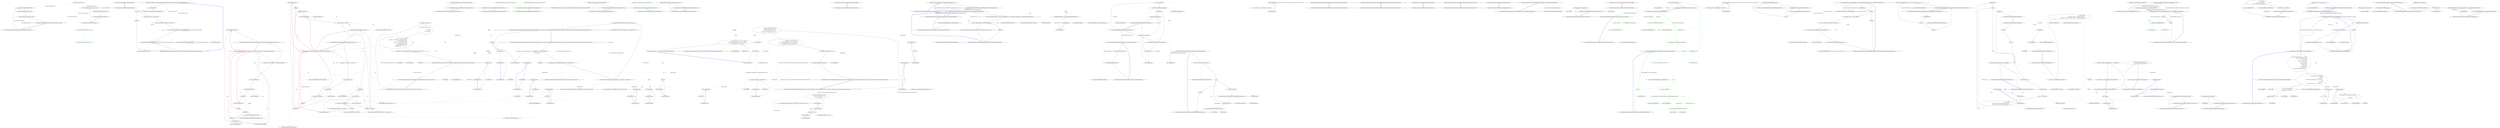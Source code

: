 digraph  {
n11 [label="Humanizer.Tests.AmbientCulture", span=""];
n0 [cluster="Humanizer.Tests.AmbientCulture.AmbientCulture(System.Globalization.CultureInfo)", label="Entry Humanizer.Tests.AmbientCulture.AmbientCulture(System.Globalization.CultureInfo)", span="10-10"];
n1 [cluster="Humanizer.Tests.AmbientCulture.AmbientCulture(System.Globalization.CultureInfo)", label="_culture = Thread.CurrentThread.CurrentUICulture", span="12-12"];
n2 [cluster="Humanizer.Tests.AmbientCulture.AmbientCulture(System.Globalization.CultureInfo)", label="Thread.CurrentThread.CurrentCulture = culture", span="13-13"];
n3 [cluster="Humanizer.Tests.AmbientCulture.AmbientCulture(System.Globalization.CultureInfo)", label="Thread.CurrentThread.CurrentUICulture = culture", span="14-14"];
n4 [cluster="Humanizer.Tests.AmbientCulture.AmbientCulture(System.Globalization.CultureInfo)", label="Exit Humanizer.Tests.AmbientCulture.AmbientCulture(System.Globalization.CultureInfo)", span="10-10"];
n5 [cluster="Humanizer.Tests.AmbientCulture.AmbientCulture(string)", label="Entry Humanizer.Tests.AmbientCulture.AmbientCulture(string)", span="17-17"];
n6 [cluster="Humanizer.Tests.AmbientCulture.AmbientCulture(string)", label="Exit Humanizer.Tests.AmbientCulture.AmbientCulture(string)", span="17-17"];
n7 [cluster="Humanizer.Tests.AmbientCulture.Dispose()", label="Entry Humanizer.Tests.AmbientCulture.Dispose()", span="22-22"];
n8 [cluster="Humanizer.Tests.AmbientCulture.Dispose()", label="Thread.CurrentThread.CurrentUICulture = _culture", span="24-24"];
n9 [cluster="Humanizer.Tests.AmbientCulture.Dispose()", label="Thread.CurrentThread.CurrentCulture = _culture", span="25-25"];
n10 [cluster="Humanizer.Tests.AmbientCulture.Dispose()", label="Exit Humanizer.Tests.AmbientCulture.Dispose()", span="22-22"];
d8 [cluster="Humanizer.Tests.AmbientCulture.Dispose()", color=green, community=0, label="0: Thread.CurrentThread.CurrentUICulture = _culture", span="24-24"];
d9 [cluster="Humanizer.Tests.AmbientCulture.Dispose()", color=green, community=0, label="0: Thread.CurrentThread.CurrentCulture = _culture", span="25-25"];
m0_0 [cluster="Humanizer.Localisation.ResourceKeys.DateHumanize.GetResourceKey(Humanizer.Localisation.TimeUnit, Humanizer.Localisation.Tense, int)", file="ByteSize.cs", label="Entry Humanizer.Localisation.ResourceKeys.DateHumanize.GetResourceKey(Humanizer.Localisation.TimeUnit, Humanizer.Localisation.Tense, int)", span="27-27"];
m0_1 [cluster="Humanizer.Localisation.ResourceKeys.DateHumanize.GetResourceKey(Humanizer.Localisation.TimeUnit, Humanizer.Localisation.Tense, int)", file="ByteSize.cs", label="ValidateRange(count)", span="29-29"];
m0_2 [cluster="Humanizer.Localisation.ResourceKeys.DateHumanize.GetResourceKey(Humanizer.Localisation.TimeUnit, Humanizer.Localisation.Tense, int)", file="ByteSize.cs", label="count == 0", span="31-31"];
m0_4 [cluster="Humanizer.Localisation.ResourceKeys.DateHumanize.GetResourceKey(Humanizer.Localisation.TimeUnit, Humanizer.Localisation.Tense, int)", file="ByteSize.cs", label="var singularity = count == 1 ? Single : Multiple", span="34-34"];
m0_5 [cluster="Humanizer.Localisation.ResourceKeys.DateHumanize.GetResourceKey(Humanizer.Localisation.TimeUnit, Humanizer.Localisation.Tense, int)", file="ByteSize.cs", label="var tense = timeUnitTense == Tense.Future ? FromNow : Ago", span="35-35"];
m0_6 [cluster="Humanizer.Localisation.ResourceKeys.DateHumanize.GetResourceKey(Humanizer.Localisation.TimeUnit, Humanizer.Localisation.Tense, int)", file="ByteSize.cs", label="var unit = timeUnit.ToString().ToQuantity(count, ShowQuantityAs.None)", span="36-36"];
m0_3 [cluster="Humanizer.Localisation.ResourceKeys.DateHumanize.GetResourceKey(Humanizer.Localisation.TimeUnit, Humanizer.Localisation.Tense, int)", file="ByteSize.cs", label="return Now;", span="32-32"];
m0_7 [cluster="Humanizer.Localisation.ResourceKeys.DateHumanize.GetResourceKey(Humanizer.Localisation.TimeUnit, Humanizer.Localisation.Tense, int)", file="ByteSize.cs", label="return DateTimeFormat.FormatWith(singularity, unit, tense);", span="37-37"];
m0_8 [cluster="Humanizer.Localisation.ResourceKeys.DateHumanize.GetResourceKey(Humanizer.Localisation.TimeUnit, Humanizer.Localisation.Tense, int)", file="ByteSize.cs", label="Exit Humanizer.Localisation.ResourceKeys.DateHumanize.GetResourceKey(Humanizer.Localisation.TimeUnit, Humanizer.Localisation.Tense, int)", span="27-27"];
m0_9 [cluster="Humanizer.Localisation.ResourceKeys.ValidateRange(int)", file="ByteSize.cs", label="Entry Humanizer.Localisation.ResourceKeys.ValidateRange(int)", span="9-9"];
m0_11 [cluster="string.ToQuantity(int, Humanizer.ShowQuantityAs)", file="ByteSize.cs", label="Entry string.ToQuantity(int, Humanizer.ShowQuantityAs)", span="46-46"];
m0_10 [cluster="System.Enum.ToString()", file="ByteSize.cs", label="Entry System.Enum.ToString()", span="0-0"];
m0_12 [cluster="string.FormatWith(params object[])", file="ByteSize.cs", label="Entry string.FormatWith(params object[])", span="15-15"];
m1_81 [cluster="Unk.ToMaybe", file="Configurator.cs", label="Entry Unk.ToMaybe", span=""];
m1_7 [cluster="System.Collections.Generic.List<T>.List()", file="Configurator.cs", label="Entry System.Collections.Generic.List<T>.List()", span="0-0"];
m1_35 [cluster="Unk.Any", file="Configurator.cs", label="Entry Unk.Any", span=""];
m1_138 [cluster="CommandLine.BadFormatTokenError.BadFormatTokenError(string)", file="Configurator.cs", label="Entry CommandLine.BadFormatTokenError.BadFormatTokenError(string)", span="188-188"];
m1_58 [cluster="CommandLine.Core.Tokenizer.ExplodeOptionList(CommandLine.Core.StatePair<System.Collections.Generic.IEnumerable<CommandLine.Core.Token>>, System.Func<string, CommandLine.Infrastructure.Maybe<char>>)", file="Configurator.cs", label="Entry CommandLine.Core.Tokenizer.ExplodeOptionList(CommandLine.Core.StatePair<System.Collections.Generic.IEnumerable<CommandLine.Core.Token>>, System.Func<string, CommandLine.Infrastructure.Maybe<char>>)", span="48-48"];
m1_59 [cluster="CommandLine.Core.Tokenizer.ExplodeOptionList(CommandLine.Core.StatePair<System.Collections.Generic.IEnumerable<CommandLine.Core.Token>>, System.Func<string, CommandLine.Infrastructure.Maybe<char>>)", file="Configurator.cs", label="var replaces = tokens.Value.Select((t,i) =>\r\n                optionSequenceWithSeparatorLookup(t.Text)\r\n                    .Return(sep => Tuple.Create(i + 1, sep),\r\n                        Tuple.Create(-1, '\0'))).SkipWhile(x => x.Item1 < 0)", span="52-55"];
m1_60 [cluster="CommandLine.Core.Tokenizer.ExplodeOptionList(CommandLine.Core.StatePair<System.Collections.Generic.IEnumerable<CommandLine.Core.Token>>, System.Func<string, CommandLine.Infrastructure.Maybe<char>>)", file="Configurator.cs", label="var exploded = tokens.Value.Select((t, i) =>\r\n                        replaces.FirstOrDefault(x => x.Item1 == i).ToMaybe()\r\n                            .Return(r => t.Text.Split(r.Item2).Select(str => Token.Value(str)),\r\n                                Enumerable.Empty<Token>().Concat(new[]{ t })))", span="57-60"];
m1_62 [cluster="CommandLine.Core.Tokenizer.ExplodeOptionList(CommandLine.Core.StatePair<System.Collections.Generic.IEnumerable<CommandLine.Core.Token>>, System.Func<string, CommandLine.Infrastructure.Maybe<char>>)", file="Configurator.cs", label="return StatePair.Create(flattened, tokens.Errors);", span="64-64"];
m1_61 [cluster="CommandLine.Core.Tokenizer.ExplodeOptionList(CommandLine.Core.StatePair<System.Collections.Generic.IEnumerable<CommandLine.Core.Token>>, System.Func<string, CommandLine.Infrastructure.Maybe<char>>)", file="Configurator.cs", label="var flattened = exploded.SelectMany(x => x)", span="62-62"];
m1_63 [cluster="CommandLine.Core.Tokenizer.ExplodeOptionList(CommandLine.Core.StatePair<System.Collections.Generic.IEnumerable<CommandLine.Core.Token>>, System.Func<string, CommandLine.Infrastructure.Maybe<char>>)", file="Configurator.cs", label="Exit CommandLine.Core.Tokenizer.ExplodeOptionList(CommandLine.Core.StatePair<System.Collections.Generic.IEnumerable<CommandLine.Core.Token>>, System.Func<string, CommandLine.Infrastructure.Maybe<char>>)", span="48-48"];
m1_91 [cluster="Unk.Split", file="Configurator.cs", label="Entry Unk.Split", span=""];
m1_65 [cluster="Unk.SelectMany", file="Configurator.cs", label="Entry Unk.SelectMany", span=""];
m1_118 [cluster="char.IsDigit(char)", file="Configurator.cs", label="Entry char.IsDigit(char)", span="0-0"];
m1_10 [cluster="CommandLine.Core.Tokenizer.TokenizeLongName(string, System.Func<CommandLine.Error, CommandLine.Infrastructure.Unit>)", file="Configurator.cs", label="Entry CommandLine.Core.Tokenizer.TokenizeLongName(string, System.Func<CommandLine.Error, CommandLine.Infrastructure.Unit>)", span="112-112"];
m1_124 [cluster="CommandLine.Core.Tokenizer.TokenizeLongName(string, System.Func<CommandLine.Error, CommandLine.Infrastructure.Unit>)", file="Configurator.cs", label="value.Length > 2 && value.StartsWith(''--'', StringComparison.Ordinal)", span="116-116"];
m1_128 [cluster="CommandLine.Core.Tokenizer.TokenizeLongName(string, System.Func<CommandLine.Error, CommandLine.Infrastructure.Unit>)", file="Configurator.cs", label="yield return Token.Name(text);", span="122-122"];
m1_129 [cluster="CommandLine.Core.Tokenizer.TokenizeLongName(string, System.Func<CommandLine.Error, CommandLine.Infrastructure.Unit>)", file="Configurator.cs", label="yield break;", span="123-123"];
m1_132 [cluster="CommandLine.Core.Tokenizer.TokenizeLongName(string, System.Func<CommandLine.Error, CommandLine.Infrastructure.Unit>)", file="Configurator.cs", label="yield break;", span="128-128"];
m1_134 [cluster="CommandLine.Core.Tokenizer.TokenizeLongName(string, System.Func<CommandLine.Error, CommandLine.Infrastructure.Unit>)", file="Configurator.cs", label="yield return Token.Name(parts[0]);", span="131-131"];
m1_135 [cluster="CommandLine.Core.Tokenizer.TokenizeLongName(string, System.Func<CommandLine.Error, CommandLine.Infrastructure.Unit>)", file="Configurator.cs", label="yield return Token.Value(parts[1]);", span="132-132"];
m1_125 [cluster="CommandLine.Core.Tokenizer.TokenizeLongName(string, System.Func<CommandLine.Error, CommandLine.Infrastructure.Unit>)", file="Configurator.cs", label="var text = value.Substring(2)", span="118-118"];
m1_131 [cluster="CommandLine.Core.Tokenizer.TokenizeLongName(string, System.Func<CommandLine.Error, CommandLine.Infrastructure.Unit>)", file="Configurator.cs", label="var _ = onError(new BadFormatTokenError(value))", span="127-127"];
m1_126 [cluster="CommandLine.Core.Tokenizer.TokenizeLongName(string, System.Func<CommandLine.Error, CommandLine.Infrastructure.Unit>)", file="Configurator.cs", label="var equalIndex = text.IndexOf('=')", span="119-119"];
m1_133 [cluster="CommandLine.Core.Tokenizer.TokenizeLongName(string, System.Func<CommandLine.Error, CommandLine.Infrastructure.Unit>)", file="Configurator.cs", label="var parts = text.Split('=')", span="130-130"];
m1_127 [cluster="CommandLine.Core.Tokenizer.TokenizeLongName(string, System.Func<CommandLine.Error, CommandLine.Infrastructure.Unit>)", file="Configurator.cs", label="equalIndex <= 0", span="120-120"];
m1_130 [cluster="CommandLine.Core.Tokenizer.TokenizeLongName(string, System.Func<CommandLine.Error, CommandLine.Infrastructure.Unit>)", file="Configurator.cs", label="equalIndex == 1", span="125-125"];
m1_136 [cluster="CommandLine.Core.Tokenizer.TokenizeLongName(string, System.Func<CommandLine.Error, CommandLine.Infrastructure.Unit>)", file="Configurator.cs", label="Exit CommandLine.Core.Tokenizer.TokenizeLongName(string, System.Func<CommandLine.Error, CommandLine.Infrastructure.Unit>)", span="112-112"];
m1_121 [cluster="string.String(char, int)", file="Configurator.cs", label="Entry string.String(char, int)", span="0-0"];
m1_119 [cluster="CommandLine.Core.Token.Name(string)", file="Configurator.cs", label="Entry CommandLine.Core.Token.Name(string)", span="19-19"];
m1_11 [cluster="CommandLine.Core.Tokenizer.TokenizeShortName(string, System.Func<string, bool>)", file="Configurator.cs", label="Entry CommandLine.Core.Tokenizer.TokenizeShortName(string, System.Func<string, bool>)", span="67-67"];
m1_98 [cluster="CommandLine.Core.Tokenizer.TokenizeShortName(string, System.Func<string, bool>)", file="Configurator.cs", label="value.Length > 1 || value[0] == '-' || value[1] != '-'", span="71-71"];
m1_101 [cluster="CommandLine.Core.Tokenizer.TokenizeShortName(string, System.Func<string, bool>)", file="Configurator.cs", label="yield return Token.Value(value);", span="77-77"];
m1_102 [cluster="CommandLine.Core.Tokenizer.TokenizeShortName(string, System.Func<string, bool>)", file="Configurator.cs", label="yield break;", span="78-78"];
m1_104 [cluster="CommandLine.Core.Tokenizer.TokenizeShortName(string, System.Func<string, bool>)", file="Configurator.cs", label="yield return Token.Name(text);", span="83-83"];
m1_105 [cluster="CommandLine.Core.Tokenizer.TokenizeShortName(string, System.Func<string, bool>)", file="Configurator.cs", label="yield break;", span="84-84"];
m1_107 [cluster="CommandLine.Core.Tokenizer.TokenizeShortName(string, System.Func<string, bool>)", file="Configurator.cs", label="yield return Token.Name(first);", span="88-88"];
m1_113 [cluster="CommandLine.Core.Tokenizer.TokenizeShortName(string, System.Func<string, bool>)", file="Configurator.cs", label="yield return Token.Name(n);", span="98-98"];
m1_115 [cluster="CommandLine.Core.Tokenizer.TokenizeShortName(string, System.Func<string, bool>)", file="Configurator.cs", label="yield return Token.Value(text.Substring(seen.Count()));", span="107-107"];
m1_99 [cluster="CommandLine.Core.Tokenizer.TokenizeShortName(string, System.Func<string, bool>)", file="Configurator.cs", label="var text = value.Substring(1)", span="73-73"];
m1_103 [cluster="CommandLine.Core.Tokenizer.TokenizeShortName(string, System.Func<string, bool>)", file="Configurator.cs", label="value.Length == 2", span="81-81"];
m1_111 [cluster="CommandLine.Core.Tokenizer.TokenizeShortName(string, System.Func<string, bool>)", file="Configurator.cs", label="!seen.Contains(c) && nameLookup(n)", span="95-95"];
m1_100 [cluster="CommandLine.Core.Tokenizer.TokenizeShortName(string, System.Func<string, bool>)", file="Configurator.cs", label="char.IsDigit(text[0])", span="75-75"];
m1_106 [cluster="CommandLine.Core.Tokenizer.TokenizeShortName(string, System.Func<string, bool>)", file="Configurator.cs", label="var first = text.Substring(0, 1)", span="87-87"];
m1_109 [cluster="CommandLine.Core.Tokenizer.TokenizeShortName(string, System.Func<string, bool>)", file="Configurator.cs", label="text.Substring(1)", span="92-92"];
m1_114 [cluster="CommandLine.Core.Tokenizer.TokenizeShortName(string, System.Func<string, bool>)", file="Configurator.cs", label="seen.Count() < text.Length", span="105-105"];
m1_108 [cluster="CommandLine.Core.Tokenizer.TokenizeShortName(string, System.Func<string, bool>)", file="Configurator.cs", label="var seen = new List<char> { first[0] }", span="90-90"];
m1_112 [cluster="CommandLine.Core.Tokenizer.TokenizeShortName(string, System.Func<string, bool>)", file="Configurator.cs", label="seen.Add(c)", span="97-97"];
m1_110 [cluster="CommandLine.Core.Tokenizer.TokenizeShortName(string, System.Func<string, bool>)", file="Configurator.cs", label="var n = new string(c, 1)", span="94-94"];
m1_116 [cluster="CommandLine.Core.Tokenizer.TokenizeShortName(string, System.Func<string, bool>)", file="Configurator.cs", label="Exit CommandLine.Core.Tokenizer.TokenizeShortName(string, System.Func<string, bool>)", span="67-67"];
m1_37 [cluster="System.Func<T, TResult>.Invoke(T)", file="Configurator.cs", label="Entry System.Func<T, TResult>.Invoke(T)", span="0-0"];
m1_38 [cluster="System.Collections.Generic.IEnumerable<TSource>.SkipWhile<TSource>(System.Func<TSource, bool>)", file="Configurator.cs", label="Entry System.Collections.Generic.IEnumerable<TSource>.SkipWhile<TSource>(System.Func<TSource, bool>)", span="0-0"];
m1_122 [cluster="System.Collections.Generic.List<T>.Contains(T)", file="Configurator.cs", label="Entry System.Collections.Generic.List<T>.Contains(T)", span="0-0"];
m1_16 [cluster="UnknownOptionError.cstr", file="Configurator.cs", label="Entry UnknownOptionError.cstr", span=""];
m1_15 [cluster="Unk.Where", file="Configurator.cs", label="Entry Unk.Where", span=""];
m1_120 [cluster="string.Substring(int, int)", file="Configurator.cs", label="Entry string.Substring(int, int)", span="0-0"];
m1_82 [cluster="System.Linq.Enumerable.Empty<TResult>()", file="Configurator.cs", label="Entry System.Linq.Enumerable.Empty<TResult>()", span="0-0"];
m1_117 [cluster="string.Substring(int)", file="Configurator.cs", label="Entry string.Substring(int)", span="0-0"];
m1_8 [cluster="string.StartsWith(string, System.StringComparison)", file="Configurator.cs", label="Entry string.StartsWith(string, System.StringComparison)", span="0-0"];
m1_45 [cluster="string.EqualsOrdinal(string)", file="Configurator.cs", label="Entry string.EqualsOrdinal(string)", span="34-34"];
m1_69 [cluster="System.Tuple.Create<T1, T2>(T1, T2)", file="Configurator.cs", label="Entry System.Tuple.Create<T1, T2>(T1, T2)", span="0-0"];
m1_83 [cluster="System.Collections.Generic.IEnumerable<TSource>.Concat<TSource>(System.Collections.Generic.IEnumerable<TSource>)", file="Configurator.cs", label="Entry System.Collections.Generic.IEnumerable<TSource>.Concat<TSource>(System.Collections.Generic.IEnumerable<TSource>)", span="0-0"];
m1_92 [cluster="lambda expression", file="Configurator.cs", label="Entry lambda expression", span="59-59"];
m1_20 [cluster="lambda expression", file="Configurator.cs", label="errors.Add(e)", span="18-18"];
m1_25 [cluster="lambda expression", file="Configurator.cs", label="!unkTokens.Contains(x)", span="32-32"];
m1_24 [cluster="lambda expression", file="Configurator.cs", label="Entry lambda expression", span="32-32"];
m1_19 [cluster="lambda expression", file="Configurator.cs", label="Entry lambda expression", span="16-20"];
m1_21 [cluster="lambda expression", file="Configurator.cs", label="return Unit.Default;", span="19-19"];
m1_22 [cluster="lambda expression", file="Configurator.cs", label="Exit lambda expression", span="16-20"];
m1_26 [cluster="lambda expression", file="Configurator.cs", label="Exit lambda expression", span="32-32"];
m1_42 [cluster="lambda expression", file="Configurator.cs", label="Entry lambda expression", span="39-39"];
m1_46 [cluster="lambda expression", file="Configurator.cs", label="Entry lambda expression", span="41-41"];
m1_49 [cluster="lambda expression", file="Configurator.cs", label="Entry lambda expression", span="42-42"];
m1_52 [cluster="lambda expression", file="Configurator.cs", label="Entry lambda expression", span="42-42"];
m1_56 [cluster="lambda expression", file="Configurator.cs", label="tokens.Concat(values)", span="43-43"];
m1_55 [cluster="lambda expression", file="Configurator.cs", label="Entry lambda expression", span="43-43"];
m1_43 [cluster="lambda expression", file="Configurator.cs", label="arg.EqualsOrdinal(''--'')", span="39-39"];
m1_44 [cluster="lambda expression", file="Configurator.cs", label="Exit lambda expression", span="39-39"];
m1_47 [cluster="lambda expression", file="Configurator.cs", label="!arg.EqualsOrdinal(''--'')", span="41-41"];
m1_48 [cluster="lambda expression", file="Configurator.cs", label="Exit lambda expression", span="41-41"];
m1_50 [cluster="lambda expression", file="Configurator.cs", label="!arg.EqualsOrdinal(''--'')", span="42-42"];
m1_51 [cluster="lambda expression", file="Configurator.cs", label="Exit lambda expression", span="42-42"];
m1_53 [cluster="lambda expression", file="Configurator.cs", label="Token.Value(t)", span="42-42"];
m1_54 [cluster="lambda expression", file="Configurator.cs", label="Exit lambda expression", span="42-42"];
m1_57 [cluster="lambda expression", file="Configurator.cs", label="Exit lambda expression", span="43-43"];
m1_67 [cluster="lambda expression", file="Configurator.cs", label="optionSequenceWithSeparatorLookup(t.Text)\r\n                    .Return(sep => Tuple.Create(i + 1, sep),\r\n                        Tuple.Create(-1, '\0'))", span="53-55"];
m1_66 [cluster="lambda expression", file="Configurator.cs", label="Entry lambda expression", span="52-55"];
m1_74 [cluster="lambda expression", file="Configurator.cs", label="Entry lambda expression", span="55-55"];
m1_78 [cluster="lambda expression", file="Configurator.cs", label="replaces.FirstOrDefault(x => x.Item1 == i).ToMaybe()\r\n                            .Return(r => t.Text.Split(r.Item2).Select(str => Token.Value(str)),\r\n                                Enumerable.Empty<Token>().Concat(new[]{ t }))", span="58-60"];
m1_77 [cluster="lambda expression", file="Configurator.cs", label="Entry lambda expression", span="57-60"];
m1_95 [cluster="lambda expression", file="Configurator.cs", label="Entry lambda expression", span="62-62"];
m1_72 [cluster="lambda expression", file="Configurator.cs", label="Tuple.Create(i + 1, sep)", span="54-54"];
m1_68 [cluster="lambda expression", file="Configurator.cs", label="Exit lambda expression", span="52-55"];
m1_71 [cluster="lambda expression", file="Configurator.cs", label="Entry lambda expression", span="54-54"];
m1_73 [cluster="lambda expression", file="Configurator.cs", label="Exit lambda expression", span="54-54"];
m1_75 [cluster="lambda expression", file="Configurator.cs", label="x.Item1 < 0", span="55-55"];
m1_76 [cluster="lambda expression", file="Configurator.cs", label="Exit lambda expression", span="55-55"];
m1_86 [cluster="lambda expression", file="Configurator.cs", label="x.Item1 == i", span="58-58"];
m1_89 [cluster="lambda expression", file="Configurator.cs", label="t.Text.Split(r.Item2).Select(str => Token.Value(str))", span="59-59"];
m1_79 [cluster="lambda expression", file="Configurator.cs", label="Exit lambda expression", span="57-60"];
m1_85 [cluster="lambda expression", file="Configurator.cs", label="Entry lambda expression", span="58-58"];
m1_88 [cluster="lambda expression", file="Configurator.cs", label="Entry lambda expression", span="59-59"];
m1_87 [cluster="lambda expression", file="Configurator.cs", label="Exit lambda expression", span="58-58"];
m1_90 [cluster="lambda expression", file="Configurator.cs", label="Exit lambda expression", span="59-59"];
m1_93 [cluster="lambda expression", file="Configurator.cs", label="Token.Value(str)", span="59-59"];
m1_94 [cluster="lambda expression", file="Configurator.cs", label="Exit lambda expression", span="59-59"];
m1_96 [cluster="lambda expression", file="Configurator.cs", label=x, span="62-62"];
m1_97 [cluster="lambda expression", file="Configurator.cs", label="Exit lambda expression", span="62-62"];
m1_27 [cluster="Unk.Contains", file="Configurator.cs", label="Entry Unk.Contains", span=""];
m1_80 [cluster="Unk.FirstOrDefault", file="Configurator.cs", label="Entry Unk.FirstOrDefault", span=""];
m1_123 [cluster="System.Collections.Generic.IEnumerable<TSource>.Count<TSource>()", file="Configurator.cs", label="Entry System.Collections.Generic.IEnumerable<TSource>.Count<TSource>()", span="0-0"];
m1_40 [cluster="Unk.Select", file="Configurator.cs", label="Entry Unk.Select", span=""];
m1_139 [cluster="string.Split(params char[])", file="Configurator.cs", label="Entry string.Split(params char[])", span="0-0"];
m1_0 [cluster="CommandLine.Core.Tokenizer.Tokenize(System.Collections.Generic.IEnumerable<string>, System.Func<string, bool>)", file="Configurator.cs", label="Entry CommandLine.Core.Tokenizer.Tokenize(System.Collections.Generic.IEnumerable<string>, System.Func<string, bool>)", span="11-11"];
m1_1 [cluster="CommandLine.Core.Tokenizer.Tokenize(System.Collections.Generic.IEnumerable<string>, System.Func<string, bool>)", file="Configurator.cs", label="var errors = new List<Error>()", span="15-15"];
m1_3 [cluster="CommandLine.Core.Tokenizer.Tokenize(System.Collections.Generic.IEnumerable<string>, System.Func<string, bool>)", file="Configurator.cs", label="var tokens = (from arg in arguments\r\n                          from token in !arg.StartsWith(''-'', StringComparison.Ordinal)\r\n                               ? new Token[] { Token.Value(arg) }\r\n                               : arg.StartsWith(''--'', StringComparison.Ordinal)\r\n                                     ? TokenizeLongName(arg, onError)\r\n                                     : TokenizeShortName(arg, nameLookup)\r\n                          select token).ToList()", span="22-28"];
m1_4 [cluster="CommandLine.Core.Tokenizer.Tokenize(System.Collections.Generic.IEnumerable<string>, System.Func<string, bool>)", file="Configurator.cs", label="var unkTokens = (from t in tokens where t.IsName() && !nameLookup(t.Text) select t).ToList()", span="30-30"];
m1_2 [cluster="CommandLine.Core.Tokenizer.Tokenize(System.Collections.Generic.IEnumerable<string>, System.Func<string, bool>)", file="Configurator.cs", label="Func<Error, Unit> onError = e =>\r\n                {\r\n                    errors.Add(e);\r\n                    return Unit.Default;\r\n                }", span="16-20"];
m1_5 [cluster="CommandLine.Core.Tokenizer.Tokenize(System.Collections.Generic.IEnumerable<string>, System.Func<string, bool>)", file="Configurator.cs", label="return StatePair.Create(tokens.Where(x=>!unkTokens.Contains(x)), errors.Concat(from t in unkTokens select new UnknownOptionError(t.Text)));", span="32-32"];
m1_6 [cluster="CommandLine.Core.Tokenizer.Tokenize(System.Collections.Generic.IEnumerable<string>, System.Func<string, bool>)", file="Configurator.cs", label="Exit CommandLine.Core.Tokenizer.Tokenize(System.Collections.Generic.IEnumerable<string>, System.Func<string, bool>)", span="11-11"];
m1_41 [cluster="CommandLine.Core.StatePair<T1>.MapValue<T1, T2>(System.Func<T1, T2>)", file="Configurator.cs", label="Entry CommandLine.Core.StatePair<T1>.MapValue<T1, T2>(System.Func<T1, T2>)", span="66-66"];
m1_17 [cluster="Unk.Concat", file="Configurator.cs", label="Entry Unk.Concat", span=""];
m1_12 [cluster="Unk.ToList", file="Configurator.cs", label="Entry Unk.ToList", span=""];
m1_23 [cluster="System.Collections.Generic.List<T>.Add(T)", file="Configurator.cs", label="Entry System.Collections.Generic.List<T>.Add(T)", span="0-0"];
m1_14 [cluster="Unk.nameLookup", file="Configurator.cs", label="Entry Unk.nameLookup", span=""];
m1_64 [cluster="Unk.SkipWhile", file="Configurator.cs", label="Entry Unk.SkipWhile", span=""];
m1_18 [cluster="Unk.Create", file="Configurator.cs", label="Entry Unk.Create", span=""];
m1_137 [cluster="string.IndexOf(char)", file="Configurator.cs", label="Entry string.IndexOf(char)", span="0-0"];
m1_84 [cluster="Unk.Return", file="Configurator.cs", label="Entry Unk.Return", span=""];
m1_36 [cluster="System.Collections.Generic.IEnumerable<TSource>.TakeWhile<TSource>(System.Func<TSource, bool>)", file="Configurator.cs", label="Entry System.Collections.Generic.IEnumerable<TSource>.TakeWhile<TSource>(System.Func<TSource, bool>)", span="0-0"];
m1_9 [cluster="CommandLine.Core.Token.Value(string)", file="Configurator.cs", label="Entry CommandLine.Core.Token.Value(string)", span="24-24"];
m1_13 [cluster="Unk.IsName", file="Configurator.cs", label="Entry Unk.IsName", span=""];
m1_70 [cluster="CommandLine.Infrastructure.Maybe<T1>.Return<T1, T2>(System.Func<T1, T2>, T2)", file="Configurator.cs", label="Entry CommandLine.Infrastructure.Maybe<T1>.Return<T1, T2>(System.Func<T1, T2>, T2)", span="103-103"];
m1_39 [cluster="System.Collections.Generic.IEnumerable<TSource>.Skip<TSource>(int)", file="Configurator.cs", label="Entry System.Collections.Generic.IEnumerable<TSource>.Skip<TSource>(int)", span="0-0"];
m1_28 [cluster="CommandLine.Core.Tokenizer.PreprocessDashDash(System.Collections.Generic.IEnumerable<string>, System.Func<System.Collections.Generic.IEnumerable<string>, CommandLine.Core.StatePair<System.Collections.Generic.IEnumerable<CommandLine.Core.Token>>>)", file="Configurator.cs", label="Entry CommandLine.Core.Tokenizer.PreprocessDashDash(System.Collections.Generic.IEnumerable<string>, System.Func<System.Collections.Generic.IEnumerable<string>, CommandLine.Core.StatePair<System.Collections.Generic.IEnumerable<CommandLine.Core.Token>>>)", span="35-35"];
m1_29 [cluster="CommandLine.Core.Tokenizer.PreprocessDashDash(System.Collections.Generic.IEnumerable<string>, System.Func<System.Collections.Generic.IEnumerable<string>, CommandLine.Core.StatePair<System.Collections.Generic.IEnumerable<CommandLine.Core.Token>>>)", file="Configurator.cs", label="arguments.Any(arg => arg.EqualsOrdinal(''--''))", span="39-39"];
m1_30 [cluster="CommandLine.Core.Tokenizer.PreprocessDashDash(System.Collections.Generic.IEnumerable<string>, System.Func<System.Collections.Generic.IEnumerable<string>, CommandLine.Core.StatePair<System.Collections.Generic.IEnumerable<CommandLine.Core.Token>>>)", file="Configurator.cs", label="var tokenizerResult = tokenizer(arguments.TakeWhile(arg => !arg.EqualsOrdinal(''--'')))", span="41-41"];
m1_31 [cluster="CommandLine.Core.Tokenizer.PreprocessDashDash(System.Collections.Generic.IEnumerable<string>, System.Func<System.Collections.Generic.IEnumerable<string>, CommandLine.Core.StatePair<System.Collections.Generic.IEnumerable<CommandLine.Core.Token>>>)", file="Configurator.cs", label="var values = arguments.SkipWhile(arg => !arg.EqualsOrdinal(''--'')).Skip(1).Select(t => Token.Value(t))", span="42-42"];
m1_33 [cluster="CommandLine.Core.Tokenizer.PreprocessDashDash(System.Collections.Generic.IEnumerable<string>, System.Func<System.Collections.Generic.IEnumerable<string>, CommandLine.Core.StatePair<System.Collections.Generic.IEnumerable<CommandLine.Core.Token>>>)", file="Configurator.cs", label="return tokenizer(arguments);", span="45-45"];
m1_32 [cluster="CommandLine.Core.Tokenizer.PreprocessDashDash(System.Collections.Generic.IEnumerable<string>, System.Func<System.Collections.Generic.IEnumerable<string>, CommandLine.Core.StatePair<System.Collections.Generic.IEnumerable<CommandLine.Core.Token>>>)", file="Configurator.cs", label="return tokenizerResult.MapValue(tokens => tokens.Concat(values));", span="43-43"];
m1_34 [cluster="CommandLine.Core.Tokenizer.PreprocessDashDash(System.Collections.Generic.IEnumerable<string>, System.Func<System.Collections.Generic.IEnumerable<string>, CommandLine.Core.StatePair<System.Collections.Generic.IEnumerable<CommandLine.Core.Token>>>)", file="Configurator.cs", label="Exit CommandLine.Core.Tokenizer.PreprocessDashDash(System.Collections.Generic.IEnumerable<string>, System.Func<System.Collections.Generic.IEnumerable<string>, CommandLine.Core.StatePair<System.Collections.Generic.IEnumerable<CommandLine.Core.Token>>>)", span="35-35"];
m1_140 [file="Configurator.cs", label=errors, span=""];
m1_141 [file="Configurator.cs", label=unkTokens, span=""];
m1_142 [file="Configurator.cs", label=values, span=""];
m1_143 [file="Configurator.cs", label="System.Func<string, CommandLine.Infrastructure.Maybe<char>>", span=""];
m1_144 [file="Configurator.cs", label=int, span=""];
m1_145 [file="Configurator.cs", label=replaces, span=""];
m1_146 [file="Configurator.cs", label=int, span=""];
m1_147 [file="Configurator.cs", label="CommandLine.Core.Token", span=""];
m2_5 [cluster="Humanizer.Tests.DateHumanize.Verify(string, int, Humanizer.Localisation.TimeUnit, Humanizer.Localisation.Tense, double?)", file="DateHumanizeTests.cs", label="Entry Humanizer.Tests.DateHumanize.Verify(string, int, Humanizer.Localisation.TimeUnit, Humanizer.Localisation.Tense, double?)", span="29-29"];
m2_15 [cluster="Humanizer.Tests.Localisation.ar.DateHumanizeTests.SecondsAgo(int, string)", file="DateHumanizeTests.cs", label="Entry Humanizer.Tests.Localisation.ar.DateHumanizeTests.SecondsAgo(int, string)", span="55-55"];
m2_16 [cluster="Humanizer.Tests.Localisation.ar.DateHumanizeTests.SecondsAgo(int, string)", file="DateHumanizeTests.cs", label="DateHumanize.Verify(expected, seconds, TimeUnit.Second, Tense.Past)", span="57-57"];
m2_17 [cluster="Humanizer.Tests.Localisation.ar.DateHumanizeTests.SecondsAgo(int, string)", file="DateHumanizeTests.cs", label="Exit Humanizer.Tests.Localisation.ar.DateHumanizeTests.SecondsAgo(int, string)", span="55-55"];
m2_6 [cluster="Humanizer.Tests.Localisation.ar.DateHumanizeTests.HoursAgo(int, string)", file="DateHumanizeTests.cs", label="Entry Humanizer.Tests.Localisation.ar.DateHumanizeTests.HoursAgo(int, string)", span="25-25"];
m2_7 [cluster="Humanizer.Tests.Localisation.ar.DateHumanizeTests.HoursAgo(int, string)", color=green, community=0, file="DateHumanizeTests.cs", label="0: DateHumanize.Verify(expected, hours, TimeUnit.Hour, Tense.Past)", span="27-27"];
m2_8 [cluster="Humanizer.Tests.Localisation.ar.DateHumanizeTests.HoursAgo(int, string)", file="DateHumanizeTests.cs", label="Exit Humanizer.Tests.Localisation.ar.DateHumanizeTests.HoursAgo(int, string)", span="25-25"];
m2_12 [cluster="Humanizer.Tests.Localisation.ar.DateHumanizeTests.MonthsAgo(int, string)", file="DateHumanizeTests.cs", label="Entry Humanizer.Tests.Localisation.ar.DateHumanizeTests.MonthsAgo(int, string)", span="45-45"];
m2_13 [cluster="Humanizer.Tests.Localisation.ar.DateHumanizeTests.MonthsAgo(int, string)", color=green, community=0, file="DateHumanizeTests.cs", label="0: DateHumanize.Verify(expected, months, TimeUnit.Month, Tense.Past)", span="47-47"];
m2_14 [cluster="Humanizer.Tests.Localisation.ar.DateHumanizeTests.MonthsAgo(int, string)", file="DateHumanizeTests.cs", label="Exit Humanizer.Tests.Localisation.ar.DateHumanizeTests.MonthsAgo(int, string)", span="45-45"];
m2_2 [cluster="Humanizer.Tests.Localisation.ar.DateHumanizeTests.DaysAgo(int, string)", file="DateHumanizeTests.cs", label="Entry Humanizer.Tests.Localisation.ar.DateHumanizeTests.DaysAgo(int, string)", span="15-15"];
m2_3 [cluster="Humanizer.Tests.Localisation.ar.DateHumanizeTests.DaysAgo(int, string)", file="DateHumanizeTests.cs", label="DateHumanize.Verify(expected, days, TimeUnit.Day, Tense.Past)", span="17-17"];
m2_4 [cluster="Humanizer.Tests.Localisation.ar.DateHumanizeTests.DaysAgo(int, string)", file="DateHumanizeTests.cs", label="Exit Humanizer.Tests.Localisation.ar.DateHumanizeTests.DaysAgo(int, string)", span="15-15"];
m2_18 [cluster="Humanizer.Tests.Localisation.ar.DateHumanizeTests.YearsAgo(int, string)", file="DateHumanizeTests.cs", label="Entry Humanizer.Tests.Localisation.ar.DateHumanizeTests.YearsAgo(int, string)", span="65-65"];
m2_19 [cluster="Humanizer.Tests.Localisation.ar.DateHumanizeTests.YearsAgo(int, string)", color=green, community=0, file="DateHumanizeTests.cs", label="0: DateHumanize.Verify(expected, years, TimeUnit.Year, Tense.Past)", span="67-67"];
m2_20 [cluster="Humanizer.Tests.Localisation.ar.DateHumanizeTests.YearsAgo(int, string)", file="DateHumanizeTests.cs", label="Exit Humanizer.Tests.Localisation.ar.DateHumanizeTests.YearsAgo(int, string)", span="65-65"];
m2_9 [cluster="Humanizer.Tests.Localisation.ar.DateHumanizeTests.MinutesAgo(int, string)", file="DateHumanizeTests.cs", label="Entry Humanizer.Tests.Localisation.ar.DateHumanizeTests.MinutesAgo(int, string)", span="35-35"];
m2_10 [cluster="Humanizer.Tests.Localisation.ar.DateHumanizeTests.MinutesAgo(int, string)", file="DateHumanizeTests.cs", label="DateHumanize.Verify(expected, minutes, TimeUnit.Minute, Tense.Past)", span="37-37"];
m2_11 [cluster="Humanizer.Tests.Localisation.ar.DateHumanizeTests.MinutesAgo(int, string)", file="DateHumanizeTests.cs", label="Exit Humanizer.Tests.Localisation.ar.DateHumanizeTests.MinutesAgo(int, string)", span="35-35"];
m2_0 [cluster="Humanizer.Tests.Localisation.ar.DateHumanizeTests.DateHumanizeTests()", file="DateHumanizeTests.cs", label="Entry Humanizer.Tests.Localisation.ar.DateHumanizeTests.DateHumanizeTests()", span="7-7"];
m2_1 [cluster="Humanizer.Tests.Localisation.ar.DateHumanizeTests.DateHumanizeTests()", file="DateHumanizeTests.cs", label="Exit Humanizer.Tests.Localisation.ar.DateHumanizeTests.DateHumanizeTests()", span="7-7"];
m3_0 [cluster="Humanizer.EnumDehumanizeExtensions.DehumanizeTo<TTargetEnum>(string)", file="EnumDehumanizeExtensions.cs", label="Entry Humanizer.EnumDehumanizeExtensions.DehumanizeTo<TTargetEnum>(string)", span="15-15"];
m3_1 [cluster="Humanizer.EnumDehumanizeExtensions.DehumanizeTo<TTargetEnum>(string)", file="EnumDehumanizeExtensions.cs", label="return (TTargetEnum)DehumanizeToPrivate(input, typeof(TTargetEnum), OnNoMatch.ThrowsException);", span="18-18"];
m3_2 [cluster="Humanizer.EnumDehumanizeExtensions.DehumanizeTo<TTargetEnum>(string)", file="EnumDehumanizeExtensions.cs", label="Exit Humanizer.EnumDehumanizeExtensions.DehumanizeTo<TTargetEnum>(string)", span="15-15"];
m3_4 [cluster="Humanizer.EnumDehumanizeExtensions.DehumanizeTo(string, System.Type, Humanizer.OnNoMatch)", file="EnumDehumanizeExtensions.cs", label="Entry Humanizer.EnumDehumanizeExtensions.DehumanizeTo(string, System.Type, Humanizer.OnNoMatch)", span="30-30"];
m3_5 [cluster="Humanizer.EnumDehumanizeExtensions.DehumanizeTo(string, System.Type, Humanizer.OnNoMatch)", file="EnumDehumanizeExtensions.cs", label="return (Enum)DehumanizeToPrivate(input, targetEnum, onNoMatch);", span="32-32"];
m3_6 [cluster="Humanizer.EnumDehumanizeExtensions.DehumanizeTo(string, System.Type, Humanizer.OnNoMatch)", file="EnumDehumanizeExtensions.cs", label="Exit Humanizer.EnumDehumanizeExtensions.DehumanizeTo(string, System.Type, Humanizer.OnNoMatch)", span="30-30"];
m3_3 [cluster="Humanizer.EnumDehumanizeExtensions.DehumanizeToPrivate(string, System.Type, Humanizer.OnNoMatch)", file="EnumDehumanizeExtensions.cs", label="Entry Humanizer.EnumDehumanizeExtensions.DehumanizeToPrivate(string, System.Type, Humanizer.OnNoMatch)", span="35-35"];
m3_7 [cluster="Humanizer.EnumDehumanizeExtensions.DehumanizeToPrivate(string, System.Type, Humanizer.OnNoMatch)", file="EnumDehumanizeExtensions.cs", label="var match = Enum.GetValues(targetEnum).Cast<Enum>().FirstOrDefault(value => string.Equals(value.Humanize(), input, StringComparison.OrdinalIgnoreCase))", span="37-37"];
m3_8 [cluster="Humanizer.EnumDehumanizeExtensions.DehumanizeToPrivate(string, System.Type, Humanizer.OnNoMatch)", file="EnumDehumanizeExtensions.cs", label="match == null && onNoMatch == OnNoMatch.ThrowsException", span="39-39"];
m3_9 [cluster="Humanizer.EnumDehumanizeExtensions.DehumanizeToPrivate(string, System.Type, Humanizer.OnNoMatch)", file="EnumDehumanizeExtensions.cs", label="throw new NoMatchFoundException(''Couldn't find any enum member that matches the string '' + input);", span="40-40"];
m3_10 [cluster="Humanizer.EnumDehumanizeExtensions.DehumanizeToPrivate(string, System.Type, Humanizer.OnNoMatch)", file="EnumDehumanizeExtensions.cs", label="return match;", span="42-42"];
m3_11 [cluster="Humanizer.EnumDehumanizeExtensions.DehumanizeToPrivate(string, System.Type, Humanizer.OnNoMatch)", file="EnumDehumanizeExtensions.cs", label="Exit Humanizer.EnumDehumanizeExtensions.DehumanizeToPrivate(string, System.Type, Humanizer.OnNoMatch)", span="35-35"];
m3_12 [cluster="System.Enum.GetValues(System.Type)", file="EnumDehumanizeExtensions.cs", label="Entry System.Enum.GetValues(System.Type)", span="0-0"];
m3_13 [cluster="System.Collections.IEnumerable.Cast<TResult>()", file="EnumDehumanizeExtensions.cs", label="Entry System.Collections.IEnumerable.Cast<TResult>()", span="0-0"];
m3_15 [cluster="Humanizer.NoMatchFoundException.NoMatchFoundException(string)", file="EnumDehumanizeExtensions.cs", label="Entry Humanizer.NoMatchFoundException.NoMatchFoundException(string)", span="13-13"];
m3_19 [cluster="System.Enum.Humanize()", file="EnumDehumanizeExtensions.cs", label="Entry System.Enum.Humanize()", span="15-15"];
m3_16 [cluster="lambda expression", file="EnumDehumanizeExtensions.cs", label="Entry lambda expression", span="37-37"];
m3_17 [cluster="lambda expression", file="EnumDehumanizeExtensions.cs", label="string.Equals(value.Humanize(), input, StringComparison.OrdinalIgnoreCase)", span="37-37"];
m3_18 [cluster="lambda expression", file="EnumDehumanizeExtensions.cs", label="Exit lambda expression", span="37-37"];
m3_20 [cluster="string.Equals(string, string, System.StringComparison)", file="EnumDehumanizeExtensions.cs", label="Entry string.Equals(string, string, System.StringComparison)", span="0-0"];
m3_14 [cluster="Unk.FirstOrDefault", file="EnumDehumanizeExtensions.cs", label="Entry Unk.FirstOrDefault", span=""];
m3_21 [file="EnumDehumanizeExtensions.cs", label=string, span=""];
m4_16 [cluster="string.Humanize()", file="EnumHumanizeExtensions.cs", label="Entry string.Humanize()", span="44-44"];
m4_25 [cluster="System.Reflection.MemberInfo.GetCustomAttributes(bool)", file="EnumHumanizeExtensions.cs", label="Entry System.Reflection.MemberInfo.GetCustomAttributes(bool)", span="0-0"];
m4_34 [cluster="string.ApplyCase(Humanizer.LetterCasing)", file="EnumHumanizeExtensions.cs", label="Entry string.ApplyCase(Humanizer.LetterCasing)", span="15-15"];
m4_13 [cluster="System.Enum.ToString()", file="EnumHumanizeExtensions.cs", label="Entry System.Enum.ToString()", span="0-0"];
m4_28 [cluster="Unk.GetValue", file="EnumHumanizeExtensions.cs", label="Entry Unk.GetValue", span=""];
m4_30 [cluster="Humanizer.EnumHumanizeExtensions.Humanize(System.Enum, Humanizer.LetterCasing)", file="EnumHumanizeExtensions.cs", label="Entry Humanizer.EnumHumanizeExtensions.Humanize(System.Enum, Humanizer.LetterCasing)", span="53-53"];
m4_31 [cluster="Humanizer.EnumHumanizeExtensions.Humanize(System.Enum, Humanizer.LetterCasing)", file="EnumHumanizeExtensions.cs", label="var humanizedEnum = Humanize(input)", span="55-55"];
m4_32 [cluster="Humanizer.EnumHumanizeExtensions.Humanize(System.Enum, Humanizer.LetterCasing)", file="EnumHumanizeExtensions.cs", label="return humanizedEnum.ApplyCase(casing);", span="57-57"];
m4_33 [cluster="Humanizer.EnumHumanizeExtensions.Humanize(System.Enum, Humanizer.LetterCasing)", file="EnumHumanizeExtensions.cs", label="Exit Humanizer.EnumHumanizeExtensions.Humanize(System.Enum, Humanizer.LetterCasing)", span="53-53"];
m4_14 [cluster="System.Type.GetMember(string)", file="EnumHumanizeExtensions.cs", label="Entry System.Type.GetMember(string)", span="0-0"];
m4_15 [cluster="Humanizer.EnumHumanizeExtensions.GetCustomDescription(System.Reflection.MemberInfo)", file="EnumHumanizeExtensions.cs", label="Entry Humanizer.EnumHumanizeExtensions.GetCustomDescription(System.Reflection.MemberInfo)", span="32-32"];
m4_17 [cluster="Humanizer.EnumHumanizeExtensions.GetCustomDescription(System.Reflection.MemberInfo)", file="EnumHumanizeExtensions.cs", label="var attrs = memberInfo.GetCustomAttributes(true)", span="34-34"];
m4_18 [cluster="Humanizer.EnumHumanizeExtensions.GetCustomDescription(System.Reflection.MemberInfo)", file="EnumHumanizeExtensions.cs", label=attrs, span="36-36"];
m4_19 [cluster="Humanizer.EnumHumanizeExtensions.GetCustomDescription(System.Reflection.MemberInfo)", file="EnumHumanizeExtensions.cs", label="var attrType = attr.GetType()", span="38-38"];
m4_23 [cluster="Humanizer.EnumHumanizeExtensions.GetCustomDescription(System.Reflection.MemberInfo)", file="EnumHumanizeExtensions.cs", label="return null;", span="44-44"];
m4_22 [cluster="Humanizer.EnumHumanizeExtensions.GetCustomDescription(System.Reflection.MemberInfo)", file="EnumHumanizeExtensions.cs", label="return descriptionProperty.GetValue(attr, null).ToString();", span="41-41"];
m4_20 [cluster="Humanizer.EnumHumanizeExtensions.GetCustomDescription(System.Reflection.MemberInfo)", file="EnumHumanizeExtensions.cs", label="var descriptionProperty = attrType.GetProperties().FirstOrDefault(DescriptionProperty)", span="39-39"];
m4_21 [cluster="Humanizer.EnumHumanizeExtensions.GetCustomDescription(System.Reflection.MemberInfo)", file="EnumHumanizeExtensions.cs", label="descriptionProperty != null", span="40-40"];
m4_24 [cluster="Humanizer.EnumHumanizeExtensions.GetCustomDescription(System.Reflection.MemberInfo)", file="EnumHumanizeExtensions.cs", label="Exit Humanizer.EnumHumanizeExtensions.GetCustomDescription(System.Reflection.MemberInfo)", span="32-32"];
m4_26 [cluster="System.Type.GetProperties()", file="EnumHumanizeExtensions.cs", label="Entry System.Type.GetProperties()", span="0-0"];
m4_12 [cluster="object.GetType()", file="EnumHumanizeExtensions.cs", label="Entry object.GetType()", span="0-0"];
m4_0 [cluster="lambda expression", file="EnumHumanizeExtensions.cs", label="Entry lambda expression", span="8-8"];
m4_1 [cluster="lambda expression", color=green, community=0, file="EnumHumanizeExtensions.cs", label="2: p.Name == ''Description'' && p.PropertyType == typeof (string)", span="8-8"];
m4_2 [cluster="lambda expression", file="EnumHumanizeExtensions.cs", label="Exit lambda expression", span="8-8"];
m4_27 [cluster="Unk.FirstOrDefault", file="EnumHumanizeExtensions.cs", label="Entry Unk.FirstOrDefault", span=""];
m4_29 [cluster="Unk.ToString", file="EnumHumanizeExtensions.cs", label="Entry Unk.ToString", span=""];
m4_3 [cluster="Humanizer.EnumHumanizeExtensions.Humanize(System.Enum)", file="EnumHumanizeExtensions.cs", label="Entry Humanizer.EnumHumanizeExtensions.Humanize(System.Enum)", span="15-15"];
m4_4 [cluster="Humanizer.EnumHumanizeExtensions.Humanize(System.Enum)", file="EnumHumanizeExtensions.cs", label="Type type = input.GetType()", span="17-17"];
m4_5 [cluster="Humanizer.EnumHumanizeExtensions.Humanize(System.Enum)", file="EnumHumanizeExtensions.cs", label="var memInfo = type.GetMember(input.ToString())", span="18-18"];
m4_10 [cluster="Humanizer.EnumHumanizeExtensions.Humanize(System.Enum)", file="EnumHumanizeExtensions.cs", label="return input.ToString().Humanize();", span="28-28"];
m4_6 [cluster="Humanizer.EnumHumanizeExtensions.Humanize(System.Enum)", file="EnumHumanizeExtensions.cs", label="memInfo.Length > 0", span="20-20"];
m4_7 [cluster="Humanizer.EnumHumanizeExtensions.Humanize(System.Enum)", file="EnumHumanizeExtensions.cs", label="var customDescription = GetCustomDescription(memInfo[0])", span="22-22"];
m4_8 [cluster="Humanizer.EnumHumanizeExtensions.Humanize(System.Enum)", file="EnumHumanizeExtensions.cs", label="customDescription != null", span="24-24"];
m4_9 [cluster="Humanizer.EnumHumanizeExtensions.Humanize(System.Enum)", file="EnumHumanizeExtensions.cs", label="return customDescription;", span="25-25"];
m4_11 [cluster="Humanizer.EnumHumanizeExtensions.Humanize(System.Enum)", file="EnumHumanizeExtensions.cs", label="Exit Humanizer.EnumHumanizeExtensions.Humanize(System.Enum)", span="15-15"];
m5_0 [cluster="Humanizer.DateTimeHumanizeStrategy.IDateTimeHumanizeStrategy.Humanize(System.DateTime, System.DateTime)", file="IDateTimeHumanizeStrategy.cs", label="Entry Humanizer.DateTimeHumanizeStrategy.IDateTimeHumanizeStrategy.Humanize(System.DateTime, System.DateTime)", span="12-12"];
m5_1 [cluster="Humanizer.DateTimeHumanizeStrategy.IDateTimeHumanizeStrategy.Humanize(System.DateTime, System.DateTime)", file="IDateTimeHumanizeStrategy.cs", label="Exit Humanizer.DateTimeHumanizeStrategy.IDateTimeHumanizeStrategy.Humanize(System.DateTime, System.DateTime)", span="12-12"];
m6_2 [cluster="Humanizer.Localisation.Formatters.IFormatter.DateHumanize(Humanizer.Localisation.TimeUnit, Humanizer.Localisation.Tense, int)", file="IFormatter.cs", label="Entry Humanizer.Localisation.Formatters.IFormatter.DateHumanize(Humanizer.Localisation.TimeUnit, Humanizer.Localisation.Tense, int)", span="10-10"];
m6_3 [cluster="Humanizer.Localisation.Formatters.IFormatter.DateHumanize(Humanizer.Localisation.TimeUnit, Humanizer.Localisation.Tense, int)", file="IFormatter.cs", label="Exit Humanizer.Localisation.Formatters.IFormatter.DateHumanize(Humanizer.Localisation.TimeUnit, Humanizer.Localisation.Tense, int)", span="10-10"];
m6_0 [cluster="Humanizer.Localisation.Formatters.IFormatter.DateHumanize_Now()", file="IFormatter.cs", label="Entry Humanizer.Localisation.Formatters.IFormatter.DateHumanize_Now()", span="9-9"];
m6_1 [cluster="Humanizer.Localisation.Formatters.IFormatter.DateHumanize_Now()", file="IFormatter.cs", label="Exit Humanizer.Localisation.Formatters.IFormatter.DateHumanize_Now()", span="9-9"];
m6_6 [cluster="Humanizer.Localisation.Formatters.IFormatter.TimeSpanHumanize(Humanizer.Localisation.TimeUnit, int)", file="IFormatter.cs", label="Entry Humanizer.Localisation.Formatters.IFormatter.TimeSpanHumanize(Humanizer.Localisation.TimeUnit, int)", span="13-13"];
m6_7 [cluster="Humanizer.Localisation.Formatters.IFormatter.TimeSpanHumanize(Humanizer.Localisation.TimeUnit, int)", file="IFormatter.cs", label="Exit Humanizer.Localisation.Formatters.IFormatter.TimeSpanHumanize(Humanizer.Localisation.TimeUnit, int)", span="13-13"];
m6_4 [cluster="Humanizer.Localisation.Formatters.IFormatter.TimeSpanHumanize_Zero()", file="IFormatter.cs", label="Entry Humanizer.Localisation.Formatters.IFormatter.TimeSpanHumanize_Zero()", span="12-12"];
m6_5 [cluster="Humanizer.Localisation.Formatters.IFormatter.TimeSpanHumanize_Zero()", file="IFormatter.cs", label="Exit Humanizer.Localisation.Formatters.IFormatter.TimeSpanHumanize_Zero()", span="12-12"];
m8_7 [cluster="Humanizer.Tests.Localisation.es.NumberToWordsTests.ToOrdinalWords(int, string, Humanizer.GrammaticalGender)", file="NumberToWordsTests.cs", label="Entry Humanizer.Tests.Localisation.es.NumberToWordsTests.ToOrdinalWords(int, string, Humanizer.GrammaticalGender)", span="58-58"];
m8_8 [cluster="Humanizer.Tests.Localisation.es.NumberToWordsTests.ToOrdinalWords(int, string, Humanizer.GrammaticalGender)", color=green, community=0, file="NumberToWordsTests.cs", label="0: Assert.Equal(words, number.ToOrdinalWords(gender))", span="60-60"];
m8_9 [cluster="Humanizer.Tests.Localisation.es.NumberToWordsTests.ToOrdinalWords(int, string, Humanizer.GrammaticalGender)", file="NumberToWordsTests.cs", label="Exit Humanizer.Tests.Localisation.es.NumberToWordsTests.ToOrdinalWords(int, string, Humanizer.GrammaticalGender)", span="58-58"];
m8_2 [cluster="Humanizer.Tests.Localisation.es.NumberToWordsTests.ToWords(int, string)", file="NumberToWordsTests.cs", label="Entry Humanizer.Tests.Localisation.es.NumberToWordsTests.ToWords(int, string)", span="47-47"];
m8_3 [cluster="Humanizer.Tests.Localisation.es.NumberToWordsTests.ToWords(int, string)", file="NumberToWordsTests.cs", label="Assert.Equal(expected, number.ToWords())", span="49-49"];
m8_4 [cluster="Humanizer.Tests.Localisation.es.NumberToWordsTests.ToWords(int, string)", file="NumberToWordsTests.cs", label="Exit Humanizer.Tests.Localisation.es.NumberToWordsTests.ToWords(int, string)", span="47-47"];
m8_0 [cluster="Humanizer.Tests.Localisation.es.NumberToWordsTests.NumberToWordsTests()", file="NumberToWordsTests.cs", label="Entry Humanizer.Tests.Localisation.es.NumberToWordsTests.NumberToWordsTests()", span="7-7"];
m8_1 [cluster="Humanizer.Tests.Localisation.es.NumberToWordsTests.NumberToWordsTests()", file="NumberToWordsTests.cs", label="Exit Humanizer.Tests.Localisation.es.NumberToWordsTests.NumberToWordsTests()", span="7-7"];
m8_6 [cluster="Unk.Equal", file="NumberToWordsTests.cs", label="Entry Unk.Equal", span=""];
m8_5 [cluster="int.ToWords()", file="NumberToWordsTests.cs", label="Entry int.ToWords()", span="32-32"];
m8_10 [cluster="int.ToOrdinalWords(Humanizer.GrammaticalGender)", file="NumberToWordsTests.cs", label="Entry int.ToOrdinalWords(Humanizer.GrammaticalGender)", span="79-79"];
m9_16 [cluster="string.Humanize()", file="OrdinalizeTests.cs", label="Entry string.Humanize()", span="47-47"];
m9_25 [cluster="System.Reflection.MemberInfo.GetCustomAttributes(bool)", file="OrdinalizeTests.cs", label="Entry System.Reflection.MemberInfo.GetCustomAttributes(bool)", span="0-0"];
m9_34 [cluster="string.ApplyCase(Humanizer.LetterCasing)", file="OrdinalizeTests.cs", label="Entry string.ApplyCase(Humanizer.LetterCasing)", span="15-15"];
m9_13 [cluster="System.Enum.ToString()", file="OrdinalizeTests.cs", label="Entry System.Enum.ToString()", span="0-0"];
m9_28 [cluster="Unk.GetValue", file="OrdinalizeTests.cs", label="Entry Unk.GetValue", span=""];
m9_30 [cluster="Humanizer.EnumHumanizeExtensions.Humanize(System.Enum, Humanizer.LetterCasing)", file="OrdinalizeTests.cs", label="Entry Humanizer.EnumHumanizeExtensions.Humanize(System.Enum, Humanizer.LetterCasing)", span="53-53"];
m9_31 [cluster="Humanizer.EnumHumanizeExtensions.Humanize(System.Enum, Humanizer.LetterCasing)", color=green, community=0, file="OrdinalizeTests.cs", label="0: var humanizedEnum = Humanize(input)", span="55-55"];
m9_32 [cluster="Humanizer.EnumHumanizeExtensions.Humanize(System.Enum, Humanizer.LetterCasing)", color=green, community=0, file="OrdinalizeTests.cs", label="0: return humanizedEnum.ApplyCase(casing);", span="57-57"];
m9_33 [cluster="Humanizer.EnumHumanizeExtensions.Humanize(System.Enum, Humanizer.LetterCasing)", file="OrdinalizeTests.cs", label="Exit Humanizer.EnumHumanizeExtensions.Humanize(System.Enum, Humanizer.LetterCasing)", span="53-53"];
m9_14 [cluster="System.Type.GetMember(string)", file="OrdinalizeTests.cs", label="Entry System.Type.GetMember(string)", span="0-0"];
m9_15 [cluster="Humanizer.EnumHumanizeExtensions.GetCustomDescription(System.Reflection.MemberInfo)", file="OrdinalizeTests.cs", label="Entry Humanizer.EnumHumanizeExtensions.GetCustomDescription(System.Reflection.MemberInfo)", span="32-32"];
m9_17 [cluster="Humanizer.EnumHumanizeExtensions.GetCustomDescription(System.Reflection.MemberInfo)", color=green, community=0, file="OrdinalizeTests.cs", label="0: var attrs = memberInfo.GetCustomAttributes(true)", span="34-34"];
m9_18 [cluster="Humanizer.EnumHumanizeExtensions.GetCustomDescription(System.Reflection.MemberInfo)", color=green, community=0, file="OrdinalizeTests.cs", label="0: attrs", span="36-36"];
m9_19 [cluster="Humanizer.EnumHumanizeExtensions.GetCustomDescription(System.Reflection.MemberInfo)", color=green, community=0, file="OrdinalizeTests.cs", label="0: var attrType = attr.GetType()", span="38-38"];
m9_23 [cluster="Humanizer.EnumHumanizeExtensions.GetCustomDescription(System.Reflection.MemberInfo)", color=green, community=0, file="OrdinalizeTests.cs", label="1: return null;", span="44-44"];
m9_22 [cluster="Humanizer.EnumHumanizeExtensions.GetCustomDescription(System.Reflection.MemberInfo)", color=green, community=0, file="OrdinalizeTests.cs", label="0: return descriptionProperty.GetValue(attr, null).ToString();", span="41-41"];
m9_20 [cluster="Humanizer.EnumHumanizeExtensions.GetCustomDescription(System.Reflection.MemberInfo)", color=green, community=0, file="OrdinalizeTests.cs", label="0: var descriptionProperty = attrType.GetProperties().FirstOrDefault(DescriptionProperty)", span="39-39"];
m9_21 [cluster="Humanizer.EnumHumanizeExtensions.GetCustomDescription(System.Reflection.MemberInfo)", color=green, community=0, file="OrdinalizeTests.cs", label="0: descriptionProperty != null", span="40-40"];
m9_24 [cluster="Humanizer.EnumHumanizeExtensions.GetCustomDescription(System.Reflection.MemberInfo)", file="OrdinalizeTests.cs", label="Exit Humanizer.EnumHumanizeExtensions.GetCustomDescription(System.Reflection.MemberInfo)", span="32-32"];
m9_26 [cluster="System.Type.GetProperties()", file="OrdinalizeTests.cs", label="Entry System.Type.GetProperties()", span="0-0"];
m9_12 [cluster="object.GetType()", file="OrdinalizeTests.cs", label="Entry object.GetType()", span="0-0"];
m9_0 [cluster="lambda expression", file="OrdinalizeTests.cs", label="Entry lambda expression", span="8-8"];
m9_1 [cluster="lambda expression", file="OrdinalizeTests.cs", label="p.Name == ''Description'' && p.PropertyType == typeof (string)", span="8-8"];
m9_2 [cluster="lambda expression", file="OrdinalizeTests.cs", label="Exit lambda expression", span="8-8"];
m9_27 [cluster="Unk.FirstOrDefault", file="OrdinalizeTests.cs", label="Entry Unk.FirstOrDefault", span=""];
m9_29 [cluster="Unk.ToString", file="OrdinalizeTests.cs", label="Entry Unk.ToString", span=""];
m9_3 [cluster="Humanizer.EnumHumanizeExtensions.Humanize(System.Enum)", file="OrdinalizeTests.cs", label="Entry Humanizer.EnumHumanizeExtensions.Humanize(System.Enum)", span="15-15"];
m9_4 [cluster="Humanizer.EnumHumanizeExtensions.Humanize(System.Enum)", color=green, community=0, file="OrdinalizeTests.cs", label="0: Type type = input.GetType()", span="17-17"];
m9_5 [cluster="Humanizer.EnumHumanizeExtensions.Humanize(System.Enum)", color=green, community=0, file="OrdinalizeTests.cs", label="0: var memInfo = type.GetMember(input.ToString())", span="18-18"];
m9_10 [cluster="Humanizer.EnumHumanizeExtensions.Humanize(System.Enum)", file="OrdinalizeTests.cs", label="return input.ToString().Humanize();", span="28-28"];
m9_6 [cluster="Humanizer.EnumHumanizeExtensions.Humanize(System.Enum)", color=green, community=0, file="OrdinalizeTests.cs", label="0: memInfo.Length > 0", span="20-20"];
m9_7 [cluster="Humanizer.EnumHumanizeExtensions.Humanize(System.Enum)", color=green, community=0, file="OrdinalizeTests.cs", label="0: var customDescription = GetCustomDescription(memInfo[0])", span="22-22"];
m9_8 [cluster="Humanizer.EnumHumanizeExtensions.Humanize(System.Enum)", color=green, community=0, file="OrdinalizeTests.cs", label="0: customDescription != null", span="24-24"];
m9_9 [cluster="Humanizer.EnumHumanizeExtensions.Humanize(System.Enum)", color=green, community=0, file="OrdinalizeTests.cs", label="0: return customDescription;", span="25-25"];
m9_11 [cluster="Humanizer.EnumHumanizeExtensions.Humanize(System.Enum)", file="OrdinalizeTests.cs", label="Exit Humanizer.EnumHumanizeExtensions.Humanize(System.Enum)", span="15-15"];
m10_4 [cluster="System.ArgumentOutOfRangeException.ArgumentOutOfRangeException(string)", file="ResourceKeys.Common.cs", label="Entry System.ArgumentOutOfRangeException.ArgumentOutOfRangeException(string)", span="0-0"];
m10_0 [cluster="Humanizer.Localisation.ResourceKeys.ValidateRange(int)", file="ResourceKeys.Common.cs", label="Entry Humanizer.Localisation.ResourceKeys.ValidateRange(int)", span="9-9"];
m10_1 [cluster="Humanizer.Localisation.ResourceKeys.ValidateRange(int)", file="ResourceKeys.Common.cs", label="count < 0", span="11-11"];
m10_2 [cluster="Humanizer.Localisation.ResourceKeys.ValidateRange(int)", file="ResourceKeys.Common.cs", label="throw new ArgumentOutOfRangeException(''count'');", span="12-12"];
m10_3 [cluster="Humanizer.Localisation.ResourceKeys.ValidateRange(int)", file="ResourceKeys.Common.cs", label="Exit Humanizer.Localisation.ResourceKeys.ValidateRange(int)", span="9-9"];
m11_0 [cluster="Humanizer.Localisation.ResourceKeys.DateHumanize.GetResourceKey(Humanizer.Localisation.TimeUnit, Humanizer.Localisation.Tense, int)", file="ResourceKeys.DateHumanize.cs", label="Entry Humanizer.Localisation.ResourceKeys.DateHumanize.GetResourceKey(Humanizer.Localisation.TimeUnit, Humanizer.Localisation.Tense, int)", span="27-27"];
m11_1 [cluster="Humanizer.Localisation.ResourceKeys.DateHumanize.GetResourceKey(Humanizer.Localisation.TimeUnit, Humanizer.Localisation.Tense, int)", file="ResourceKeys.DateHumanize.cs", label="ValidateRange(count)", span="29-29"];
m11_2 [cluster="Humanizer.Localisation.ResourceKeys.DateHumanize.GetResourceKey(Humanizer.Localisation.TimeUnit, Humanizer.Localisation.Tense, int)", file="ResourceKeys.DateHumanize.cs", label="count == 0", span="31-31"];
m11_4 [cluster="Humanizer.Localisation.ResourceKeys.DateHumanize.GetResourceKey(Humanizer.Localisation.TimeUnit, Humanizer.Localisation.Tense, int)", file="ResourceKeys.DateHumanize.cs", label="var singularity = count == 1 ? Single : Multiple", span="34-34"];
m11_5 [cluster="Humanizer.Localisation.ResourceKeys.DateHumanize.GetResourceKey(Humanizer.Localisation.TimeUnit, Humanizer.Localisation.Tense, int)", file="ResourceKeys.DateHumanize.cs", label="var tense = timeUnitTense == Tense.Future ? FromNow : Ago", span="35-35"];
m11_6 [cluster="Humanizer.Localisation.ResourceKeys.DateHumanize.GetResourceKey(Humanizer.Localisation.TimeUnit, Humanizer.Localisation.Tense, int)", file="ResourceKeys.DateHumanize.cs", label="var unit = timeUnit.ToString().ToQuantity(count, ShowQuantityAs.None)", span="36-36"];
m11_3 [cluster="Humanizer.Localisation.ResourceKeys.DateHumanize.GetResourceKey(Humanizer.Localisation.TimeUnit, Humanizer.Localisation.Tense, int)", file="ResourceKeys.DateHumanize.cs", label="return Now;", span="32-32"];
m11_7 [cluster="Humanizer.Localisation.ResourceKeys.DateHumanize.GetResourceKey(Humanizer.Localisation.TimeUnit, Humanizer.Localisation.Tense, int)", file="ResourceKeys.DateHumanize.cs", label="return DateTimeFormat.FormatWith(singularity, unit, tense);", span="37-37"];
m11_8 [cluster="Humanizer.Localisation.ResourceKeys.DateHumanize.GetResourceKey(Humanizer.Localisation.TimeUnit, Humanizer.Localisation.Tense, int)", file="ResourceKeys.DateHumanize.cs", label="Exit Humanizer.Localisation.ResourceKeys.DateHumanize.GetResourceKey(Humanizer.Localisation.TimeUnit, Humanizer.Localisation.Tense, int)", span="27-27"];
m11_9 [cluster="Humanizer.Localisation.ResourceKeys.ValidateRange(int)", file="ResourceKeys.DateHumanize.cs", label="Entry Humanizer.Localisation.ResourceKeys.ValidateRange(int)", span="9-9"];
m11_11 [cluster="string.ToQuantity(int, Humanizer.ShowQuantityAs)", file="ResourceKeys.DateHumanize.cs", label="Entry string.ToQuantity(int, Humanizer.ShowQuantityAs)", span="46-46"];
m11_10 [cluster="System.Enum.ToString()", file="ResourceKeys.DateHumanize.cs", label="Entry System.Enum.ToString()", span="0-0"];
m11_12 [cluster="string.FormatWith(params object[])", file="ResourceKeys.DateHumanize.cs", label="Entry string.FormatWith(params object[])", span="15-15"];
m12_7 [cluster="string.FormatWith(params object[])", file="ResourceKeys.TimeSpanHumanize.cs", label="Entry string.FormatWith(params object[])", span="15-15"];
m12_6 [cluster="Humanizer.Localisation.ResourceKeys.ValidateRange(int)", file="ResourceKeys.TimeSpanHumanize.cs", label="Entry Humanizer.Localisation.ResourceKeys.ValidateRange(int)", span="9-9"];
m12_0 [cluster="Humanizer.Localisation.ResourceKeys.TimeSpanHumanize.GetResourceKey(Humanizer.Localisation.TimeUnit, int)", file="ResourceKeys.TimeSpanHumanize.cs", label="Entry Humanizer.Localisation.ResourceKeys.TimeSpanHumanize.GetResourceKey(Humanizer.Localisation.TimeUnit, int)", span="19-19"];
m12_1 [cluster="Humanizer.Localisation.ResourceKeys.TimeSpanHumanize.GetResourceKey(Humanizer.Localisation.TimeUnit, int)", file="ResourceKeys.TimeSpanHumanize.cs", label="ValidateRange(count)", span="21-21"];
m12_2 [cluster="Humanizer.Localisation.ResourceKeys.TimeSpanHumanize.GetResourceKey(Humanizer.Localisation.TimeUnit, int)", file="ResourceKeys.TimeSpanHumanize.cs", label="count == 0", span="23-23"];
m12_4 [cluster="Humanizer.Localisation.ResourceKeys.TimeSpanHumanize.GetResourceKey(Humanizer.Localisation.TimeUnit, int)", file="ResourceKeys.TimeSpanHumanize.cs", label="return TimeSpanFormat.FormatWith(count == 1 ? Single : Multiple, unit, count == 1 ? '''' : ''s'');", span="26-26"];
m12_3 [cluster="Humanizer.Localisation.ResourceKeys.TimeSpanHumanize.GetResourceKey(Humanizer.Localisation.TimeUnit, int)", file="ResourceKeys.TimeSpanHumanize.cs", label="return Zero;", span="24-24"];
m12_5 [cluster="Humanizer.Localisation.ResourceKeys.TimeSpanHumanize.GetResourceKey(Humanizer.Localisation.TimeUnit, int)", file="ResourceKeys.TimeSpanHumanize.cs", label="Exit Humanizer.Localisation.ResourceKeys.TimeSpanHumanize.GetResourceKey(Humanizer.Localisation.TimeUnit, int)", span="19-19"];
m14_46 [cluster="System.Diagnostics.Debugger.Break()", file="SpanishNumberToWordsConverter.cs", label="Entry System.Diagnostics.Debugger.Break()", span="0-0"];
m14_22 [cluster="Humanizer.Tests.MetricNumeralTests.FromMetricOnNull()", file="SpanishNumberToWordsConverter.cs", label="Entry Humanizer.Tests.MetricNumeralTests.FromMetricOnNull()", span="64-64"];
m14_23 [cluster="Humanizer.Tests.MetricNumeralTests.FromMetricOnNull()", file="SpanishNumberToWordsConverter.cs", label="Assert.Throws<ArgumentNullException>(() =>\r\n                                MetricNumeralExtensions.FromMetric(null))", span="66-67"];
m14_24 [cluster="Humanizer.Tests.MetricNumeralTests.FromMetricOnNull()", file="SpanishNumberToWordsConverter.cs", label="Exit Humanizer.Tests.MetricNumeralTests.FromMetricOnNull()", span="64-64"];
m14_15 [cluster="string.FromMetric()", file="SpanishNumberToWordsConverter.cs", label="Entry string.FromMetric()", span="76-76"];
m14_29 [cluster="Humanizer.Tests.MetricNumeralTests.TestAllSymbols()", file="SpanishNumberToWordsConverter.cs", label="Entry Humanizer.Tests.MetricNumeralTests.TestAllSymbols()", span="72-72"];
m14_35 [cluster="Humanizer.Tests.MetricNumeralTests.TestAllSymbols()", file="SpanishNumberToWordsConverter.cs", label="var from = to.FromMetric()", span="79-79"];
m14_36 [cluster="Humanizer.Tests.MetricNumeralTests.TestAllSymbols()", file="SpanishNumberToWordsConverter.cs", label="var c = Equals(\r\n                                        origin.ToString(''0.##E+0'', CultureInfo.InvariantCulture),\r\n                                        from.ToString(''0.##E+0'', CultureInfo.InvariantCulture))", span="81-83"];
m14_38 [cluster="Humanizer.Tests.MetricNumeralTests.TestAllSymbols()", file="SpanishNumberToWordsConverter.cs", label="Debugger.Break()", span="85-85"];
m14_41 [cluster="Humanizer.Tests.MetricNumeralTests.TestAllSymbols()", file="SpanishNumberToWordsConverter.cs", label="Assert.True(b)", span="89-89"];
m14_33 [cluster="Humanizer.Tests.MetricNumeralTests.TestAllSymbols()", file="SpanishNumberToWordsConverter.cs", label="var origin = Math.Pow(10, i)", span="77-77"];
m14_34 [cluster="Humanizer.Tests.MetricNumeralTests.TestAllSymbols()", file="SpanishNumberToWordsConverter.cs", label="var to = origin.ToMetric()", span="78-78"];
m14_37 [cluster="Humanizer.Tests.MetricNumeralTests.TestAllSymbols()", file="SpanishNumberToWordsConverter.cs", label="!c", span="84-84"];
m14_39 [cluster="Humanizer.Tests.MetricNumeralTests.TestAllSymbols()", file="SpanishNumberToWordsConverter.cs", label="b &= c", span="87-87"];
m14_30 [cluster="Humanizer.Tests.MetricNumeralTests.TestAllSymbols()", file="SpanishNumberToWordsConverter.cs", label="var b = true", span="74-74"];
m14_32 [cluster="Humanizer.Tests.MetricNumeralTests.TestAllSymbols()", file="SpanishNumberToWordsConverter.cs", label="i < 27", span="75-75"];
m14_31 [cluster="Humanizer.Tests.MetricNumeralTests.TestAllSymbols()", file="SpanishNumberToWordsConverter.cs", label="var i = -24", span="75-75"];
m14_40 [cluster="Humanizer.Tests.MetricNumeralTests.TestAllSymbols()", file="SpanishNumberToWordsConverter.cs", label="i++", span="75-75"];
m14_42 [cluster="Humanizer.Tests.MetricNumeralTests.TestAllSymbols()", file="SpanishNumberToWordsConverter.cs", label="Exit Humanizer.Tests.MetricNumeralTests.TestAllSymbols()", span="72-72"];
m14_55 [cluster="System.Convert.ToInt32(double)", file="SpanishNumberToWordsConverter.cs", label="Entry System.Convert.ToInt32(double)", span="0-0"];
m14_4 [cluster="Unk.Equal", file="SpanishNumberToWordsConverter.cs", label="Entry Unk.Equal", span=""];
m14_5 [cluster="Humanizer.Tests.MetricNumeralTests.ToMetricOnInvalid(double)", file="SpanishNumberToWordsConverter.cs", label="Entry Humanizer.Tests.MetricNumeralTests.ToMetricOnInvalid(double)", span="30-30"];
m14_6 [cluster="Humanizer.Tests.MetricNumeralTests.ToMetricOnInvalid(double)", file="SpanishNumberToWordsConverter.cs", label="Assert.Throws<ArgumentOutOfRangeException>(() => input.ToMetric())", span="32-32"];
m14_7 [cluster="Humanizer.Tests.MetricNumeralTests.ToMetricOnInvalid(double)", file="SpanishNumberToWordsConverter.cs", label="Exit Humanizer.Tests.MetricNumeralTests.ToMetricOnInvalid(double)", span="30-30"];
m14_57 [cluster="int.ToMetric(bool, bool)", file="SpanishNumberToWordsConverter.cs", label="Entry int.ToMetric(bool, bool)", span="100-100"];
m14_43 [cluster="System.Math.Pow(double, double)", file="SpanishNumberToWordsConverter.cs", label="Entry System.Math.Pow(double, double)", span="0-0"];
m14_8 [cluster="Unk.>", file="SpanishNumberToWordsConverter.cs", label="Entry Unk.>", span=""];
m14_28 [cluster="Humanizer.MetricNumeralExtensions.FromMetric(string)", file="SpanishNumberToWordsConverter.cs", label="Entry Humanizer.MetricNumeralExtensions.FromMetric(string)", span="76-76"];
m14_56 [cluster="int.ToString(string, System.IFormatProvider)", file="SpanishNumberToWordsConverter.cs", label="Entry int.ToString(string, System.IFormatProvider)", span="0-0"];
m14_12 [cluster="Humanizer.Tests.MetricNumeralTests.FromMetric(double, string)", file="SpanishNumberToWordsConverter.cs", label="Entry Humanizer.Tests.MetricNumeralTests.FromMetric(double, string)", span="43-43"];
m14_13 [cluster="Humanizer.Tests.MetricNumeralTests.FromMetric(double, string)", file="SpanishNumberToWordsConverter.cs", label="Assert.Equal(expected, input.FromMetric())", span="45-45"];
m14_14 [cluster="Humanizer.Tests.MetricNumeralTests.FromMetric(double, string)", file="SpanishNumberToWordsConverter.cs", label="Exit Humanizer.Tests.MetricNumeralTests.FromMetric(double, string)", span="43-43"];
m14_25 [cluster="lambda expression", file="SpanishNumberToWordsConverter.cs", label="Entry lambda expression", span="66-67"];
m14_20 [cluster="lambda expression", file="SpanishNumberToWordsConverter.cs", label="input.FromMetric()", span="60-60"];
m14_19 [cluster="lambda expression", file="SpanishNumberToWordsConverter.cs", label="Entry lambda expression", span="60-60"];
m14_21 [cluster="lambda expression", file="SpanishNumberToWordsConverter.cs", label="Exit lambda expression", span="60-60"];
m14_10 [cluster="lambda expression", file="SpanishNumberToWordsConverter.cs", label="input.ToMetric()", span="32-32"];
m14_9 [cluster="lambda expression", file="SpanishNumberToWordsConverter.cs", label="Entry lambda expression", span="32-32"];
m14_11 [cluster="lambda expression", file="SpanishNumberToWordsConverter.cs", label="Exit lambda expression", span="32-32"];
m14_26 [cluster="lambda expression", file="SpanishNumberToWordsConverter.cs", label="MetricNumeralExtensions.FromMetric(null)", span="67-67"];
m14_27 [cluster="lambda expression", file="SpanishNumberToWordsConverter.cs", label="Exit lambda expression", span="66-67"];
m14_48 [cluster="Humanizer.Tests.MetricNumeralTests.TestAllSymbolsAsInt(int)", file="SpanishNumberToWordsConverter.cs", label="Entry Humanizer.Tests.MetricNumeralTests.TestAllSymbolsAsInt(int)", span="102-102"];
m14_51 [cluster="Humanizer.Tests.MetricNumeralTests.TestAllSymbolsAsInt(int)", color=green, community=0, file="SpanishNumberToWordsConverter.cs", label="0: !isEquals", span="108-108"];
m14_50 [cluster="Humanizer.Tests.MetricNumeralTests.TestAllSymbolsAsInt(int)", file="SpanishNumberToWordsConverter.cs", label="var isEquals = Equals(\r\n                                origin.ToString(''0.##E+0'', CultureInfo.InvariantCulture),\r\n                                origin.ToMetric().FromMetric().ToString(''0.##E+0'', CultureInfo.InvariantCulture))", span="105-107"];
m14_52 [cluster="Humanizer.Tests.MetricNumeralTests.TestAllSymbolsAsInt(int)", file="SpanishNumberToWordsConverter.cs", label="Debugger.Break()", span="109-109"];
m14_53 [cluster="Humanizer.Tests.MetricNumeralTests.TestAllSymbolsAsInt(int)", file="SpanishNumberToWordsConverter.cs", label="Assert.True(isEquals)", span="110-110"];
m14_49 [cluster="Humanizer.Tests.MetricNumeralTests.TestAllSymbolsAsInt(int)", file="SpanishNumberToWordsConverter.cs", label="var origin = Convert.ToInt32(Math.Pow(10, exponent))", span="104-104"];
m14_54 [cluster="Humanizer.Tests.MetricNumeralTests.TestAllSymbolsAsInt(int)", file="SpanishNumberToWordsConverter.cs", label="Exit Humanizer.Tests.MetricNumeralTests.TestAllSymbolsAsInt(int)", span="102-102"];
m14_44 [cluster="double.ToString(string, System.IFormatProvider)", file="SpanishNumberToWordsConverter.cs", label="Entry double.ToString(string, System.IFormatProvider)", span="0-0"];
m14_3 [cluster="double.ToMetric(bool, bool)", file="SpanishNumberToWordsConverter.cs", label="Entry double.ToMetric(bool, bool)", span="123-123"];
m14_47 [cluster="Unk.True", file="SpanishNumberToWordsConverter.cs", label="Entry Unk.True", span=""];
m14_45 [cluster="object.Equals(object, object)", file="SpanishNumberToWordsConverter.cs", label="Entry object.Equals(object, object)", span="0-0"];
m14_0 [cluster="Humanizer.Tests.MetricNumeralTests.ToMetric(string, double, bool, bool)", file="SpanishNumberToWordsConverter.cs", label="Entry Humanizer.Tests.MetricNumeralTests.ToMetric(string, double, bool, bool)", span="19-19"];
m14_1 [cluster="Humanizer.Tests.MetricNumeralTests.ToMetric(string, double, bool, bool)", file="SpanishNumberToWordsConverter.cs", label="Assert.Equal(expected, input.ToMetric(hasSpace, useSymbol))", span="22-22"];
m14_2 [cluster="Humanizer.Tests.MetricNumeralTests.ToMetric(string, double, bool, bool)", file="SpanishNumberToWordsConverter.cs", label="Exit Humanizer.Tests.MetricNumeralTests.ToMetric(string, double, bool, bool)", span="19-19"];
m14_16 [cluster="Humanizer.Tests.MetricNumeralTests.FromMetricOnInvalid(string)", file="SpanishNumberToWordsConverter.cs", label="Entry Humanizer.Tests.MetricNumeralTests.FromMetricOnInvalid(string)", span="58-58"];
m14_17 [cluster="Humanizer.Tests.MetricNumeralTests.FromMetricOnInvalid(string)", file="SpanishNumberToWordsConverter.cs", label="Assert.Throws<ArgumentException>(() => input.FromMetric())", span="60-60"];
m14_18 [cluster="Humanizer.Tests.MetricNumeralTests.FromMetricOnInvalid(string)", file="SpanishNumberToWordsConverter.cs", label="Exit Humanizer.Tests.MetricNumeralTests.FromMetricOnInvalid(string)", span="58-58"];
m14_59 [file="SpanishNumberToWordsConverter.cs", label=string, span=""];
m14_58 [file="SpanishNumberToWordsConverter.cs", label=double, span=""];
m15_0 [cluster="Humanizer.Localisation.Ordinalizers.SpanishOrdinalizer.Convert(int, string)", file="SpanishOrdinalizer.cs", label="Entry Humanizer.Localisation.Ordinalizers.SpanishOrdinalizer.Convert(int, string)", span="4-4"];
m15_1 [cluster="Humanizer.Localisation.Ordinalizers.SpanishOrdinalizer.Convert(int, string)", file="SpanishOrdinalizer.cs", label="return Convert(number, numberString, GrammaticalGender.Masculine);", span="6-6"];
m15_2 [cluster="Humanizer.Localisation.Ordinalizers.SpanishOrdinalizer.Convert(int, string)", file="SpanishOrdinalizer.cs", label="Exit Humanizer.Localisation.Ordinalizers.SpanishOrdinalizer.Convert(int, string)", span="4-4"];
m15_3 [cluster="Humanizer.Localisation.Ordinalizers.SpanishOrdinalizer.Convert(int, string, Humanizer.GrammaticalGender)", file="SpanishOrdinalizer.cs", label="Entry Humanizer.Localisation.Ordinalizers.SpanishOrdinalizer.Convert(int, string, Humanizer.GrammaticalGender)", span="9-9"];
m15_4 [cluster="Humanizer.Localisation.Ordinalizers.SpanishOrdinalizer.Convert(int, string, Humanizer.GrammaticalGender)", file="SpanishOrdinalizer.cs", label="number == 0", span="12-12"];
m15_6 [cluster="Humanizer.Localisation.Ordinalizers.SpanishOrdinalizer.Convert(int, string, Humanizer.GrammaticalGender)", file="SpanishOrdinalizer.cs", label="gender == GrammaticalGender.Feminine", span="15-15"];
m15_7 [cluster="Humanizer.Localisation.Ordinalizers.SpanishOrdinalizer.Convert(int, string, Humanizer.GrammaticalGender)", color=green, community=0, file="SpanishOrdinalizer.cs", label="1: return numberString + ''ª'';", span="16-16"];
m15_8 [cluster="Humanizer.Localisation.Ordinalizers.SpanishOrdinalizer.Convert(int, string, Humanizer.GrammaticalGender)", color=green, community=0, file="SpanishOrdinalizer.cs", label="1: return numberString + ''º'';", span="18-18"];
m15_5 [cluster="Humanizer.Localisation.Ordinalizers.SpanishOrdinalizer.Convert(int, string, Humanizer.GrammaticalGender)", file="SpanishOrdinalizer.cs", label="return ''0'';", span="13-13"];
m15_9 [cluster="Humanizer.Localisation.Ordinalizers.SpanishOrdinalizer.Convert(int, string, Humanizer.GrammaticalGender)", file="SpanishOrdinalizer.cs", label="Exit Humanizer.Localisation.Ordinalizers.SpanishOrdinalizer.Convert(int, string, Humanizer.GrammaticalGender)", span="9-9"];
m15_10 [file="SpanishOrdinalizer.cs", label="Humanizer.Localisation.Ordinalizers.SpanishOrdinalizer", span=""];
m16_4 [cluster="string.Split(params char[])", file="StringDehumanizeExtensions.cs", label="Entry string.Split(params char[])", span="0-0"];
m16_6 [cluster="Unk.Join", file="StringDehumanizeExtensions.cs", label="Entry Unk.Join", span=""];
m16_5 [cluster="string.Humanize(Humanizer.LetterCasing)", file="StringDehumanizeExtensions.cs", label="Entry string.Humanize(Humanizer.LetterCasing)", span="62-62"];
m16_0 [cluster="Humanizer.StringDehumanizeExtensions.Dehumanize(string)", file="StringDehumanizeExtensions.cs", label="Entry Humanizer.StringDehumanizeExtensions.Dehumanize(string)", span="11-11"];
m16_1 [cluster="Humanizer.StringDehumanizeExtensions.Dehumanize(string)", file="StringDehumanizeExtensions.cs", label="var titlizedWords = \r\n                (from word in input.Split(' ')\r\n                select word.Humanize(LetterCasing.Title))", span="13-15"];
m16_2 [cluster="Humanizer.StringDehumanizeExtensions.Dehumanize(string)", file="StringDehumanizeExtensions.cs", label="return string.Join('''', titlizedWords);", span="17-17"];
m16_3 [cluster="Humanizer.StringDehumanizeExtensions.Dehumanize(string)", file="StringDehumanizeExtensions.cs", label="Exit Humanizer.StringDehumanizeExtensions.Dehumanize(string)", span="11-11"];
m17_3 [cluster="string.Split(params char[])", file="StringHumanizeExtensions.cs", label="Entry string.Split(params char[])", span="0-0"];
m17_35 [cluster="Humanizer.StringHumanizeExtensions.Humanize(string, Humanizer.LetterCasing)", file="StringHumanizeExtensions.cs", label="Entry Humanizer.StringHumanizeExtensions.Humanize(string, Humanizer.LetterCasing)", span="62-62"];
m17_36 [cluster="Humanizer.StringHumanizeExtensions.Humanize(string, Humanizer.LetterCasing)", file="StringHumanizeExtensions.cs", label="return input.Humanize().ApplyCase(casing);", span="64-64"];
m17_37 [cluster="Humanizer.StringHumanizeExtensions.Humanize(string, Humanizer.LetterCasing)", file="StringHumanizeExtensions.cs", label="Exit Humanizer.StringHumanizeExtensions.Humanize(string, Humanizer.LetterCasing)", span="62-62"];
m17_17 [cluster="Unk.Replace", file="StringHumanizeExtensions.cs", label="Entry Unk.Replace", span=""];
m17_38 [cluster="string.Humanize()", file="StringHumanizeExtensions.cs", label="Entry string.Humanize()", span="44-44"];
m17_0 [cluster="Humanizer.StringHumanizeExtensions.FromUnderscoreDashSeparatedWords(string)", file="StringHumanizeExtensions.cs", label="Entry Humanizer.StringHumanizeExtensions.FromUnderscoreDashSeparatedWords(string)", span="8-8"];
m17_1 [cluster="Humanizer.StringHumanizeExtensions.FromUnderscoreDashSeparatedWords(string)", file="StringHumanizeExtensions.cs", label="return String.Join('' '', input.Split(new[] {'_', '-'}));", span="10-10"];
m17_2 [cluster="Humanizer.StringHumanizeExtensions.FromUnderscoreDashSeparatedWords(string)", file="StringHumanizeExtensions.cs", label="Exit Humanizer.StringHumanizeExtensions.FromUnderscoreDashSeparatedWords(string)", span="8-8"];
m17_11 [cluster="System.Text.RegularExpressions.Regex.Regex(string, System.Text.RegularExpressions.RegexOptions)", file="StringHumanizeExtensions.cs", label="Entry System.Text.RegularExpressions.Regex.Regex(string, System.Text.RegularExpressions.RegexOptions)", span="0-0"];
m17_39 [cluster="string.ApplyCase(Humanizer.LetterCasing)", file="StringHumanizeExtensions.cs", label="Entry string.ApplyCase(Humanizer.LetterCasing)", span="15-15"];
m17_34 [cluster="string.Contains(string)", file="StringHumanizeExtensions.cs", label="Entry string.Contains(string)", span="0-0"];
m17_23 [cluster="string.ToLower()", file="StringHumanizeExtensions.cs", label="Entry string.ToLower()", span="0-0"];
m17_16 [cluster="Unk.Substring", file="StringHumanizeExtensions.cs", label="Entry Unk.Substring", span=""];
m17_4 [cluster="string.Join(string, params string[])", file="StringHumanizeExtensions.cs", label="Entry string.Join(string, params string[])", span="0-0"];
m17_5 [cluster="Humanizer.StringHumanizeExtensions.FromPascalCase(string)", file="StringHumanizeExtensions.cs", label="Entry Humanizer.StringHumanizeExtensions.FromPascalCase(string)", span="13-13"];
m17_6 [cluster="Humanizer.StringHumanizeExtensions.FromPascalCase(string)", file="StringHumanizeExtensions.cs", label="var pascalCaseWordBoundaryRegex = new Regex(@''\r\n(?# word to word, number or acronym)\r\n(?<=[a-z])(?=[A-Z0-9])|\r\n(?# number to word or acronym)\r\n(?<=[0-9])(?=[A-Za-z])|\r\n(?# acronym to number)\r\n(?<=[A-Z])(?=[0-9])|\r\n(?# acronym to word)\r\n(?<=[A-Z])(?=[A-Z][a-z])\r\n'', RegexOptions.IgnorePatternWhitespace)", span="15-24"];
m17_7 [cluster="Humanizer.StringHumanizeExtensions.FromPascalCase(string)", file="StringHumanizeExtensions.cs", label="var result = pascalCaseWordBoundaryRegex\r\n                .Split(input)\r\n                .Select(word =>\r\n                    word.ToCharArray().All(Char.IsUpper) && word.Length > 1\r\n                        ? word\r\n                        : word.ToLower())\r\n                .Aggregate((res, word) => res + '' '' + word)", span="26-32"];
m17_8 [cluster="Humanizer.StringHumanizeExtensions.FromPascalCase(string)", file="StringHumanizeExtensions.cs", label="result = Char.ToUpper(result[0]) +\r\n                result.Substring(1, result.Length - 1)", span="34-35"];
m17_9 [cluster="Humanizer.StringHumanizeExtensions.FromPascalCase(string)", file="StringHumanizeExtensions.cs", label="return result.Replace('' i '', '' I '');", span="36-36"];
m17_10 [cluster="Humanizer.StringHumanizeExtensions.FromPascalCase(string)", file="StringHumanizeExtensions.cs", label="Exit Humanizer.StringHumanizeExtensions.FromPascalCase(string)", span="13-13"];
m17_21 [cluster="string.ToCharArray()", file="StringHumanizeExtensions.cs", label="Entry string.ToCharArray()", span="0-0"];
m17_27 [cluster="Humanizer.StringHumanizeExtensions.Humanize(string)", file="StringHumanizeExtensions.cs", label="Entry Humanizer.StringHumanizeExtensions.Humanize(string)", span="44-44"];
m17_28 [cluster="Humanizer.StringHumanizeExtensions.Humanize(string)", file="StringHumanizeExtensions.cs", label="input.ToCharArray().All(Char.IsUpper)", span="47-47"];
m17_29 [cluster="Humanizer.StringHumanizeExtensions.Humanize(string)", file="StringHumanizeExtensions.cs", label="return input;", span="48-48"];
m17_30 [cluster="Humanizer.StringHumanizeExtensions.Humanize(string)", file="StringHumanizeExtensions.cs", label="input.Contains(''_'') || input.Contains(''-'')", span="50-50"];
m17_31 [cluster="Humanizer.StringHumanizeExtensions.Humanize(string)", file="StringHumanizeExtensions.cs", label="return FromUnderscoreDashSeparatedWords(input);", span="51-51"];
m17_32 [cluster="Humanizer.StringHumanizeExtensions.Humanize(string)", file="StringHumanizeExtensions.cs", label="return FromPascalCase(input);", span="53-53"];
m17_33 [cluster="Humanizer.StringHumanizeExtensions.Humanize(string)", file="StringHumanizeExtensions.cs", label="Exit Humanizer.StringHumanizeExtensions.Humanize(string)", span="44-44"];
m17_15 [cluster="Unk.ToUpper", file="StringHumanizeExtensions.cs", label="Entry Unk.ToUpper", span=""];
m17_12 [cluster="System.Text.RegularExpressions.Regex.Split(string)", file="StringHumanizeExtensions.cs", label="Entry System.Text.RegularExpressions.Regex.Split(string)", span="0-0"];
m17_24 [cluster="lambda expression", file="StringHumanizeExtensions.cs", label="Entry lambda expression", span="32-32"];
m17_18 [cluster="lambda expression", file="StringHumanizeExtensions.cs", label="Entry lambda expression", span="28-31"];
m17_19 [cluster="lambda expression", file="StringHumanizeExtensions.cs", label="word.ToCharArray().All(Char.IsUpper) && word.Length > 1\r\n                        ? word\r\n                        : word.ToLower()", span="29-31"];
m17_20 [cluster="lambda expression", file="StringHumanizeExtensions.cs", label="Exit lambda expression", span="28-31"];
m17_25 [cluster="lambda expression", file="StringHumanizeExtensions.cs", label="res + '' '' + word", span="32-32"];
m17_26 [cluster="lambda expression", file="StringHumanizeExtensions.cs", label="Exit lambda expression", span="32-32"];
m17_14 [cluster="Unk.Aggregate", file="StringHumanizeExtensions.cs", label="Entry Unk.Aggregate", span=""];
m17_22 [cluster="Unk.All", file="StringHumanizeExtensions.cs", label="Entry Unk.All", span=""];
m17_13 [cluster="Unk.Select", file="StringHumanizeExtensions.cs", label="Entry Unk.Select", span=""];
m20_7 [cluster="Humanizer.IStringTransformer.Transform(string)", file="To.cs", label="Entry Humanizer.IStringTransformer.Transform(string)", span="12-12"];
m20_4 [cluster="lambda expression", file="To.cs", label="Entry lambda expression", span="17-17"];
m20_5 [cluster="lambda expression", file="To.cs", label="stringTransformer.Transform(current)", span="17-17"];
m20_6 [cluster="lambda expression", file="To.cs", label="Exit lambda expression", span="17-17"];
m20_3 [cluster="Unk.Aggregate", file="To.cs", label="Entry Unk.Aggregate", span=""];
m20_0 [cluster="Humanizer.To.Transform(string, params Humanizer.IStringTransformer[])", file="To.cs", label="Entry Humanizer.To.Transform(string, params Humanizer.IStringTransformer[])", span="15-15"];
m20_1 [cluster="Humanizer.To.Transform(string, params Humanizer.IStringTransformer[])", file="To.cs", label="return transformers.Aggregate(input, (current, stringTransformer) => stringTransformer.Transform(current));", span="17-17"];
m20_2 [cluster="Humanizer.To.Transform(string, params Humanizer.IStringTransformer[])", file="To.cs", label="Exit Humanizer.To.Transform(string, params Humanizer.IStringTransformer[])", span="15-15"];
n11 -> n1  [color=darkseagreen4, key=1, label="Humanizer.Tests.AmbientCulture", style=dashed];
n11 -> n8  [color=darkseagreen4, key=1, label="Humanizer.Tests.AmbientCulture", style=dashed];
n11 -> n9  [color=darkseagreen4, key=1, label="Humanizer.Tests.AmbientCulture", style=dashed];
n11 -> d8  [color=green, key=1, label="Humanizer.Tests.AmbientCulture", style=dashed];
n11 -> d9  [color=green, key=1, label="Humanizer.Tests.AmbientCulture", style=dashed];
n0 -> n1  [key=0, style=solid];
n0 -> n2  [color=darkseagreen4, key=1, label="System.Globalization.CultureInfo", style=dashed];
n0 -> n3  [color=darkseagreen4, key=1, label="System.Globalization.CultureInfo", style=dashed];
n1 -> n2  [key=0, style=solid];
n2 -> n3  [key=0, style=solid];
n3 -> n4  [key=0, style=solid];
n4 -> n0  [color=blue, key=0, style=bold];
n5 -> n6  [key=0, style=solid];
n6 -> n5  [color=blue, key=0, style=bold];
n7 -> n8  [key=0, style=solid];
n7 -> d8  [color=green, key=0, style=solid];
n8 -> n9  [key=0, style=solid];
n9 -> n10  [key=0, style=solid];
n10 -> n7  [color=blue, key=0, style=bold];
d8 -> d9  [color=green, key=0, style=solid];
d9 -> n10  [color=green, key=0, style=solid];
m0_0 -> m0_1  [key=0, style=solid];
m0_0 -> m0_2  [color=darkseagreen4, key=1, label=int, style=dashed];
m0_0 -> m0_4  [color=darkseagreen4, key=1, label=int, style=dashed];
m0_0 -> m0_5  [color=darkseagreen4, key=1, label="Humanizer.Localisation.Tense", style=dashed];
m0_0 -> m0_6  [color=darkseagreen4, key=1, label="Humanizer.Localisation.TimeUnit", style=dashed];
m0_1 -> m0_2  [key=0, style=solid];
m0_1 -> m0_9  [key=2, style=dotted];
m0_2 -> m0_3  [key=0, style=solid];
m0_2 -> m0_4  [key=0, style=solid];
m0_4 -> m0_5  [key=0, style=solid];
m0_4 -> m0_7  [color=darkseagreen4, key=1, label=singularity, style=dashed];
m0_5 -> m0_6  [key=0, style=solid];
m0_5 -> m0_7  [color=darkseagreen4, key=1, label=tense, style=dashed];
m0_6 -> m0_7  [key=0, style=solid];
m0_6 -> m0_10  [key=2, style=dotted];
m0_6 -> m0_11  [key=2, style=dotted];
m0_6 -> m0_6  [color=darkorchid, key=3, label="Field variable long BitsInByte", style=bold];
m0_3 -> m0_8  [key=0, style=solid];
m0_7 -> m0_8  [key=0, style=solid];
m0_7 -> m0_12  [key=2, style=dotted];
m0_7 -> m0_7  [color=darkorchid, key=3, label="Field variable long BytesInKilobyte", style=bold];
m0_8 -> m0_0  [color=blue, key=0, style=bold];
m0_11 -> m0_11  [color=darkorchid, key=3, label="Field variable string GigabyteSymbol", style=bold];
m1_58 -> m1_59  [key=0, style=solid];
m1_58 -> m1_67  [color=darkseagreen4, key=1, label="System.Func<string, CommandLine.Infrastructure.Maybe<char>>", style=dashed];
m1_58 -> m1_60  [color=darkseagreen4, key=1, label="CommandLine.Core.StatePair<System.Collections.Generic.IEnumerable<CommandLine.Core.Token>>", style=dashed];
m1_58 -> m1_62  [color=darkseagreen4, key=1, label="CommandLine.Core.StatePair<System.Collections.Generic.IEnumerable<CommandLine.Core.Token>>", style=dashed];
m1_59 -> m1_60  [key=0, style=solid];
m1_59 -> m1_40  [key=2, style=dotted];
m1_59 -> m1_64  [key=2, style=dotted];
m1_59 -> m1_66  [color=darkseagreen4, key=1, label="lambda expression", style=dashed];
m1_59 -> m1_74  [color=darkseagreen4, key=1, label="lambda expression", style=dashed];
m1_59 -> m1_78  [color=darkseagreen4, key=1, label=replaces, style=dashed];
m1_60 -> m1_61  [key=0, style=solid];
m1_60 -> m1_40  [key=2, style=dotted];
m1_60 -> m1_77  [color=darkseagreen4, key=1, label="lambda expression", style=dashed];
m1_62 -> m1_63  [key=0, style=solid];
m1_62 -> m1_18  [key=2, style=dotted];
m1_61 -> m1_62  [key=0, style=solid];
m1_61 -> m1_65  [key=2, style=dotted];
m1_61 -> m1_95  [color=darkseagreen4, key=1, label="lambda expression", style=dashed];
m1_63 -> m1_58  [color=blue, key=0, style=bold];
m1_10 -> m1_124  [key=0, style=solid];
m1_10 -> m1_128  [color=crimson, key=0, style=bold];
m1_10 -> m1_129  [color=crimson, key=0, style=bold];
m1_10 -> m1_132  [color=crimson, key=0, style=bold];
m1_10 -> m1_134  [color=crimson, key=0, style=bold];
m1_10 -> m1_135  [color=crimson, key=0, style=bold];
m1_10 -> m1_125  [color=darkseagreen4, key=1, label=string, style=dashed];
m1_10 -> m1_131  [color=darkseagreen4, key=1, label=string, style=dashed];
m1_124 -> m1_125  [key=0, style=solid];
m1_124 -> m1_136  [key=0, style=solid];
m1_124 -> m1_8  [key=2, style=dotted];
m1_128 -> m1_129  [key=0, style=solid];
m1_128 -> m1_119  [key=2, style=dotted];
m1_129 -> m1_130  [key=0, style=solid];
m1_132 -> m1_133  [key=0, style=solid];
m1_134 -> m1_135  [key=0, style=solid];
m1_134 -> m1_119  [key=2, style=dotted];
m1_135 -> m1_136  [key=0, style=solid];
m1_135 -> m1_9  [key=2, style=dotted];
m1_125 -> m1_126  [key=0, style=solid];
m1_125 -> m1_117  [key=2, style=dotted];
m1_125 -> m1_128  [color=darkseagreen4, key=1, label=text, style=dashed];
m1_125 -> m1_133  [color=darkseagreen4, key=1, label=text, style=dashed];
m1_131 -> m1_132  [key=0, style=solid];
m1_131 -> m1_138  [key=2, style=dotted];
m1_131 -> m1_37  [key=2, style=dotted];
m1_126 -> m1_127  [key=0, style=solid];
m1_126 -> m1_137  [key=2, style=dotted];
m1_126 -> m1_130  [color=darkseagreen4, key=1, label=equalIndex, style=dashed];
m1_133 -> m1_134  [key=0, style=solid];
m1_133 -> m1_139  [key=2, style=dotted];
m1_133 -> m1_135  [color=darkseagreen4, key=1, label=parts, style=dashed];
m1_127 -> m1_128  [key=0, style=solid];
m1_127 -> m1_130  [key=0, style=solid];
m1_130 -> m1_131  [key=0, style=solid];
m1_130 -> m1_133  [key=0, style=solid];
m1_136 -> m1_10  [color=blue, key=0, style=bold];
m1_11 -> m1_98  [key=0, style=solid];
m1_11 -> m1_101  [color=crimson, key=0, style=bold];
m1_11 -> m1_102  [color=crimson, key=0, style=bold];
m1_11 -> m1_104  [color=crimson, key=0, style=bold];
m1_11 -> m1_105  [color=crimson, key=0, style=bold];
m1_11 -> m1_107  [color=crimson, key=0, style=bold];
m1_11 -> m1_113  [color=crimson, key=0, style=bold];
m1_11 -> m1_115  [color=crimson, key=0, style=bold];
m1_11 -> m1_99  [color=darkseagreen4, key=1, label=string, style=dashed];
m1_11 -> m1_103  [color=darkseagreen4, key=1, label=string, style=dashed];
m1_11 -> m1_111  [color=darkseagreen4, key=1, label="System.Func<string, bool>", style=dashed];
m1_98 -> m1_99  [key=0, style=solid];
m1_98 -> m1_116  [key=0, style=solid];
m1_101 -> m1_102  [key=0, style=solid];
m1_101 -> m1_9  [key=2, style=dotted];
m1_102 -> m1_103  [key=0, style=solid];
m1_104 -> m1_105  [key=0, style=solid];
m1_104 -> m1_119  [key=2, style=dotted];
m1_105 -> m1_106  [key=0, style=solid];
m1_107 -> m1_108  [key=0, style=solid];
m1_107 -> m1_119  [key=2, style=dotted];
m1_113 -> m1_109  [key=0, style=solid];
m1_113 -> m1_119  [key=2, style=dotted];
m1_115 -> m1_116  [key=0, style=solid];
m1_115 -> m1_123  [key=2, style=dotted];
m1_115 -> m1_117  [key=2, style=dotted];
m1_115 -> m1_9  [key=2, style=dotted];
m1_99 -> m1_100  [key=0, style=solid];
m1_99 -> m1_117  [key=2, style=dotted];
m1_99 -> m1_104  [color=darkseagreen4, key=1, label=text, style=dashed];
m1_99 -> m1_106  [color=darkseagreen4, key=1, label=text, style=dashed];
m1_99 -> m1_109  [color=darkseagreen4, key=1, label=text, style=dashed];
m1_99 -> m1_114  [color=darkseagreen4, key=1, label=text, style=dashed];
m1_99 -> m1_115  [color=darkseagreen4, key=1, label=text, style=dashed];
m1_103 -> m1_104  [key=0, style=solid];
m1_103 -> m1_106  [key=0, style=solid];
m1_111 -> m1_112  [key=0, style=solid];
m1_111 -> m1_114  [key=0, style=solid];
m1_111 -> m1_122  [key=2, style=dotted];
m1_111 -> m1_37  [key=2, style=dotted];
m1_100 -> m1_101  [key=0, style=solid];
m1_100 -> m1_103  [key=0, style=solid];
m1_100 -> m1_118  [key=2, style=dotted];
m1_106 -> m1_107  [key=0, style=solid];
m1_106 -> m1_120  [key=2, style=dotted];
m1_106 -> m1_108  [color=darkseagreen4, key=1, label=first, style=dashed];
m1_109 -> m1_110  [key=0, style=solid];
m1_109 -> m1_114  [key=0, style=solid];
m1_109 -> m1_117  [key=2, style=dotted];
m1_109 -> m1_111  [color=darkseagreen4, key=1, label=c, style=dashed];
m1_109 -> m1_112  [color=darkseagreen4, key=1, label=c, style=dashed];
m1_114 -> m1_115  [key=0, style=solid];
m1_114 -> m1_116  [key=0, style=solid];
m1_114 -> m1_123  [key=2, style=dotted];
m1_108 -> m1_109  [key=0, style=solid];
m1_108 -> m1_7  [key=2, style=dotted];
m1_108 -> m1_111  [color=darkseagreen4, key=1, label=seen, style=dashed];
m1_108 -> m1_112  [color=darkseagreen4, key=1, label=seen, style=dashed];
m1_108 -> m1_114  [color=darkseagreen4, key=1, label=seen, style=dashed];
m1_108 -> m1_115  [color=darkseagreen4, key=1, label=seen, style=dashed];
m1_112 -> m1_113  [key=0, style=solid];
m1_112 -> m1_23  [key=2, style=dotted];
m1_110 -> m1_111  [key=0, style=solid];
m1_110 -> m1_121  [key=2, style=dotted];
m1_110 -> m1_113  [color=darkseagreen4, key=1, label=n, style=dashed];
m1_116 -> m1_11  [color=blue, key=0, style=bold];
m1_92 -> m1_93  [key=0, style=solid];
m1_20 -> m1_21  [key=0, style=solid];
m1_20 -> m1_23  [key=2, style=dotted];
m1_25 -> m1_26  [key=0, style=solid];
m1_25 -> m1_27  [key=2, style=dotted];
m1_24 -> m1_25  [key=0, style=solid];
m1_19 -> m1_20  [key=0, style=solid];
m1_21 -> m1_22  [key=0, style=solid];
m1_22 -> m1_19  [color=blue, key=0, style=bold];
m1_26 -> m1_24  [color=blue, key=0, style=bold];
m1_42 -> m1_43  [key=0, style=solid];
m1_46 -> m1_47  [key=0, style=solid];
m1_49 -> m1_50  [key=0, style=solid];
m1_52 -> m1_53  [key=0, style=solid];
m1_56 -> m1_57  [key=0, style=solid];
m1_56 -> m1_17  [key=2, style=dotted];
m1_55 -> m1_56  [key=0, style=solid];
m1_43 -> m1_44  [key=0, style=solid];
m1_43 -> m1_45  [key=2, style=dotted];
m1_44 -> m1_42  [color=blue, key=0, style=bold];
m1_47 -> m1_48  [key=0, style=solid];
m1_47 -> m1_45  [key=2, style=dotted];
m1_48 -> m1_46  [color=blue, key=0, style=bold];
m1_50 -> m1_51  [key=0, style=solid];
m1_50 -> m1_45  [key=2, style=dotted];
m1_51 -> m1_49  [color=blue, key=0, style=bold];
m1_53 -> m1_54  [key=0, style=solid];
m1_53 -> m1_9  [key=2, style=dotted];
m1_54 -> m1_52  [color=blue, key=0, style=bold];
m1_57 -> m1_55  [color=blue, key=0, style=bold];
m1_67 -> m1_68  [key=0, style=solid];
m1_67 -> m1_37  [key=2, style=dotted];
m1_67 -> m1_69  [key=2, style=dotted];
m1_67 -> m1_70  [key=2, style=dotted];
m1_67 -> m1_71  [color=darkseagreen4, key=1, label="lambda expression", style=dashed];
m1_66 -> m1_67  [key=0, style=solid];
m1_66 -> m1_72  [color=darkseagreen4, key=1, label=int, style=dashed];
m1_74 -> m1_75  [key=0, style=solid];
m1_78 -> m1_79  [key=0, style=solid];
m1_78 -> m1_80  [key=2, style=dotted];
m1_78 -> m1_81  [key=2, style=dotted];
m1_78 -> m1_82  [key=2, style=dotted];
m1_78 -> m1_83  [key=2, style=dotted];
m1_78 -> m1_84  [key=2, style=dotted];
m1_78 -> m1_85  [color=darkseagreen4, key=1, label="lambda expression", style=dashed];
m1_78 -> m1_88  [color=darkseagreen4, key=1, label="lambda expression", style=dashed];
m1_77 -> m1_78  [key=0, style=solid];
m1_77 -> m1_86  [color=darkseagreen4, key=1, label=int, style=dashed];
m1_77 -> m1_89  [color=darkseagreen4, key=1, label="CommandLine.Core.Token", style=dashed];
m1_95 -> m1_96  [key=0, style=solid];
m1_72 -> m1_73  [key=0, style=solid];
m1_72 -> m1_69  [key=2, style=dotted];
m1_68 -> m1_66  [color=blue, key=0, style=bold];
m1_71 -> m1_72  [key=0, style=solid];
m1_73 -> m1_71  [color=blue, key=0, style=bold];
m1_75 -> m1_76  [key=0, style=solid];
m1_76 -> m1_74  [color=blue, key=0, style=bold];
m1_86 -> m1_87  [key=0, style=solid];
m1_89 -> m1_90  [key=0, style=solid];
m1_89 -> m1_91  [key=2, style=dotted];
m1_89 -> m1_40  [key=2, style=dotted];
m1_89 -> m1_92  [color=darkseagreen4, key=1, label="lambda expression", style=dashed];
m1_79 -> m1_77  [color=blue, key=0, style=bold];
m1_85 -> m1_86  [key=0, style=solid];
m1_88 -> m1_89  [key=0, style=solid];
m1_87 -> m1_85  [color=blue, key=0, style=bold];
m1_90 -> m1_88  [color=blue, key=0, style=bold];
m1_93 -> m1_94  [key=0, style=solid];
m1_93 -> m1_9  [key=2, style=dotted];
m1_94 -> m1_92  [color=blue, key=0, style=bold];
m1_96 -> m1_97  [key=0, style=solid];
m1_97 -> m1_95  [color=blue, key=0, style=bold];
m1_0 -> m1_1  [key=0, style=solid];
m1_0 -> m1_3  [color=darkseagreen4, key=1, label="System.Collections.Generic.IEnumerable<string>", style=dashed];
m1_0 -> m1_4  [color=darkseagreen4, key=1, label="System.Func<string, bool>", style=dashed];
m1_1 -> m1_2  [key=0, style=solid];
m1_1 -> m1_7  [key=2, style=dotted];
m1_1 -> m1_20  [color=darkseagreen4, key=1, label=errors, style=dashed];
m1_1 -> m1_5  [color=darkseagreen4, key=1, label=errors, style=dashed];
m1_3 -> m1_4  [key=0, style=solid];
m1_3 -> m1_8  [key=2, style=dotted];
m1_3 -> m1_9  [key=2, style=dotted];
m1_3 -> m1_10  [key=2, style=dotted];
m1_3 -> m1_11  [key=2, style=dotted];
m1_3 -> m1_12  [key=2, style=dotted];
m1_3 -> m1_3  [color=darkseagreen4, key=1, label=arg, style=dashed];
m1_3 -> m1_5  [color=darkseagreen4, key=1, label=tokens, style=dashed];
m1_4 -> m1_5  [key=0, style=solid];
m1_4 -> m1_13  [key=2, style=dotted];
m1_4 -> m1_14  [key=2, style=dotted];
m1_4 -> m1_12  [key=2, style=dotted];
m1_4 -> m1_4  [color=darkseagreen4, key=1, label=t, style=dashed];
m1_4 -> m1_25  [color=darkseagreen4, key=1, label=unkTokens, style=dashed];
m1_2 -> m1_3  [key=0, style=solid];
m1_2 -> m1_20  [color=darkseagreen4, key=1, label="CommandLine.Error", style=dashed];
m1_5 -> m1_6  [key=0, style=solid];
m1_5 -> m1_15  [key=2, style=dotted];
m1_5 -> m1_16  [key=2, style=dotted];
m1_5 -> m1_17  [key=2, style=dotted];
m1_5 -> m1_18  [key=2, style=dotted];
m1_5 -> m1_24  [color=darkseagreen4, key=1, label="lambda expression", style=dashed];
m1_5 -> m1_5  [color=darkseagreen4, key=1, label=t, style=dashed];
m1_6 -> m1_0  [color=blue, key=0, style=bold];
m1_28 -> m1_29  [key=0, style=solid];
m1_28 -> m1_30  [color=darkseagreen4, key=1, label="System.Collections.Generic.IEnumerable<string>", style=dashed];
m1_28 -> m1_31  [color=darkseagreen4, key=1, label="System.Collections.Generic.IEnumerable<string>", style=dashed];
m1_28 -> m1_33  [color=darkseagreen4, key=1, label="System.Collections.Generic.IEnumerable<string>", style=dashed];
m1_29 -> m1_30  [key=0, style=solid];
m1_29 -> m1_33  [key=0, style=solid];
m1_29 -> m1_35  [key=2, style=dotted];
m1_29 -> m1_42  [color=darkseagreen4, key=1, label="lambda expression", style=dashed];
m1_30 -> m1_31  [key=0, style=solid];
m1_30 -> m1_36  [key=2, style=dotted];
m1_30 -> m1_37  [key=2, style=dotted];
m1_30 -> m1_46  [color=darkseagreen4, key=1, label="lambda expression", style=dashed];
m1_30 -> m1_32  [color=darkseagreen4, key=1, label=tokenizerResult, style=dashed];
m1_31 -> m1_32  [key=0, style=solid];
m1_31 -> m1_38  [key=2, style=dotted];
m1_31 -> m1_39  [key=2, style=dotted];
m1_31 -> m1_40  [key=2, style=dotted];
m1_31 -> m1_49  [color=darkseagreen4, key=1, label="lambda expression", style=dashed];
m1_31 -> m1_52  [color=darkseagreen4, key=1, label="lambda expression", style=dashed];
m1_31 -> m1_56  [color=darkseagreen4, key=1, label=values, style=dashed];
m1_33 -> m1_34  [key=0, style=solid];
m1_33 -> m1_37  [key=2, style=dotted];
m1_32 -> m1_34  [key=0, style=solid];
m1_32 -> m1_41  [key=2, style=dotted];
m1_32 -> m1_55  [color=darkseagreen4, key=1, label="lambda expression", style=dashed];
m1_34 -> m1_28  [color=blue, key=0, style=bold];
m1_140 -> m1_20  [color=darkseagreen4, key=1, label=errors, style=dashed];
m1_141 -> m1_25  [color=darkseagreen4, key=1, label=unkTokens, style=dashed];
m1_142 -> m1_56  [color=darkseagreen4, key=1, label=values, style=dashed];
m1_143 -> m1_67  [color=darkseagreen4, key=1, label="System.Func<string, CommandLine.Infrastructure.Maybe<char>>", style=dashed];
m1_144 -> m1_72  [color=darkseagreen4, key=1, label=int, style=dashed];
m1_145 -> m1_78  [color=darkseagreen4, key=1, label=replaces, style=dashed];
m1_146 -> m1_86  [color=darkseagreen4, key=1, label=int, style=dashed];
m1_147 -> m1_89  [color=darkseagreen4, key=1, label="CommandLine.Core.Token", style=dashed];
m2_15 -> m2_16  [key=0, style=solid];
m2_16 -> m2_17  [key=0, style=solid];
m2_16 -> m2_5  [key=2, style=dotted];
m2_17 -> m2_15  [color=blue, key=0, style=bold];
m2_6 -> m2_7  [color=green, key=0, style=solid];
m2_7 -> m2_8  [color=green, key=0, style=solid];
m2_7 -> m2_5  [color=green, key=2, style=dotted];
m2_8 -> m2_6  [color=blue, key=0, style=bold];
m2_12 -> m2_13  [color=green, key=0, style=solid];
m2_13 -> m2_14  [color=green, key=0, style=solid];
m2_13 -> m2_5  [color=green, key=2, style=dotted];
m2_14 -> m2_12  [color=blue, key=0, style=bold];
m2_2 -> m2_3  [key=0, style=solid];
m2_3 -> m2_4  [key=0, style=solid];
m2_3 -> m2_5  [key=2, style=dotted];
m2_4 -> m2_2  [color=blue, key=0, style=bold];
m2_18 -> m2_19  [color=green, key=0, style=solid];
m2_19 -> m2_20  [color=green, key=0, style=solid];
m2_19 -> m2_5  [color=green, key=2, style=dotted];
m2_20 -> m2_18  [color=blue, key=0, style=bold];
m2_9 -> m2_10  [key=0, style=solid];
m2_10 -> m2_11  [key=0, style=solid];
m2_10 -> m2_5  [key=2, style=dotted];
m2_11 -> m2_9  [color=blue, key=0, style=bold];
m2_0 -> m2_1  [key=0, style=solid];
m2_1 -> m2_0  [color=blue, key=0, style=bold];
m3_0 -> m3_1  [key=0, style=solid];
m3_0 -> m3_3  [color=darkorchid, key=3, label="method methodReturn TTargetEnum DehumanizeTo", style=bold];
m3_1 -> m3_2  [key=0, style=solid];
m3_1 -> m3_3  [key=2, style=dotted];
m3_2 -> m3_0  [color=blue, key=0, style=bold];
m3_4 -> m3_5  [key=0, style=solid];
m3_4 -> m3_3  [color=darkorchid, key=3, label="method methodReturn System.Enum DehumanizeTo", style=bold];
m3_5 -> m3_6  [key=0, style=solid];
m3_5 -> m3_3  [key=2, style=dotted];
m3_6 -> m3_4  [color=blue, key=0, style=bold];
m3_3 -> m3_7  [key=0, style=solid];
m3_3 -> m3_17  [color=darkseagreen4, key=1, label=string, style=dashed];
m3_3 -> m3_8  [color=darkseagreen4, key=1, label="Humanizer.OnNoMatch", style=dashed];
m3_3 -> m3_9  [color=darkseagreen4, key=1, label=string, style=dashed];
m3_3 -> m3_0  [color=darkorchid, key=3, label="Parameter variable string input", style=bold];
m3_3 -> m3_4  [color=darkorchid, key=3, label="Parameter variable System.Type targetEnum", style=bold];
m3_3 -> m3_1  [color=darkorchid, key=3, label="Parameter variable Humanizer.OnNoMatch onNoMatch", style=bold];
m3_7 -> m3_8  [key=0, style=solid];
m3_7 -> m3_12  [key=2, style=dotted];
m3_7 -> m3_13  [key=2, style=dotted];
m3_7 -> m3_14  [key=2, style=dotted];
m3_7 -> m3_16  [color=darkseagreen4, key=1, label="lambda expression", style=dashed];
m3_7 -> m3_10  [color=darkseagreen4, key=1, label=match, style=dashed];
m3_8 -> m3_9  [key=0, style=solid];
m3_8 -> m3_10  [key=0, style=solid];
m3_9 -> m3_11  [key=0, style=solid];
m3_9 -> m3_15  [key=2, style=dotted];
m3_10 -> m3_11  [key=0, style=solid];
m3_11 -> m3_3  [color=blue, key=0, style=bold];
m3_16 -> m3_17  [key=0, style=solid];
m3_17 -> m3_18  [key=0, style=solid];
m3_17 -> m3_19  [key=2, style=dotted];
m3_17 -> m3_20  [key=2, style=dotted];
m3_18 -> m3_16  [color=blue, key=0, style=bold];
m3_21 -> m3_17  [color=darkseagreen4, key=1, label=string, style=dashed];
m4_30 -> m4_31  [key=0, style=solid];
m4_30 -> m4_32  [color=darkseagreen4, key=1, label="Humanizer.LetterCasing", style=dashed];
m4_31 -> m4_32  [key=0, style=solid];
m4_31 -> m4_3  [key=2, style=dotted];
m4_32 -> m4_33  [key=0, style=solid];
m4_32 -> m4_34  [key=2, style=dotted];
m4_33 -> m4_30  [color=blue, key=0, style=bold];
m4_15 -> m4_17  [key=0, style=solid];
m4_15 -> m4_16  [color=darkorchid, key=3, label="method methodReturn string GetCustomDescription", style=bold];
m4_17 -> m4_18  [key=0, style=solid];
m4_17 -> m4_25  [key=2, style=dotted];
m4_18 -> m4_19  [key=0, style=solid];
m4_18 -> m4_23  [key=0, style=solid];
m4_18 -> m4_22  [color=darkseagreen4, key=1, label=attr, style=dashed];
m4_19 -> m4_20  [key=0, style=solid];
m4_19 -> m4_12  [key=2, style=dotted];
m4_23 -> m4_24  [key=0, style=solid];
m4_22 -> m4_24  [key=0, style=solid];
m4_22 -> m4_28  [key=2, style=dotted];
m4_22 -> m4_29  [key=2, style=dotted];
m4_20 -> m4_21  [key=0, style=solid];
m4_20 -> m4_26  [key=2, style=dotted];
m4_20 -> m4_27  [key=2, style=dotted];
m4_20 -> m4_22  [color=darkseagreen4, key=1, label=descriptionProperty, style=dashed];
m4_21 -> m4_22  [key=0, style=solid];
m4_21 -> m4_18  [key=0, style=solid];
m4_24 -> m4_15  [color=blue, key=0, style=bold];
m4_0 -> m4_1  [color=green, key=0, style=solid];
m4_0 -> m4_0  [color=darkorchid, key=3, label="Field variable System.Func<System.Reflection.PropertyInfo, bool> DescriptionProperty", style=bold];
m4_1 -> m4_2  [color=green, key=0, style=solid];
m4_2 -> m4_0  [color=blue, key=0, style=bold];
m4_3 -> m4_4  [key=0, style=solid];
m4_3 -> m4_5  [color=darkseagreen4, key=1, label="System.Enum", style=dashed];
m4_3 -> m4_10  [color=darkseagreen4, key=1, label="System.Enum", style=dashed];
m4_3 -> m4_7  [color=darkorchid, key=3, label="method methodReturn string Humanize", style=bold];
m4_3 -> m4_30  [color=darkorchid, key=3, label="Parameter variable System.Enum input", style=bold];
m4_4 -> m4_5  [key=0, style=solid];
m4_4 -> m4_12  [key=2, style=dotted];
m4_5 -> m4_6  [key=0, style=solid];
m4_5 -> m4_13  [key=2, style=dotted];
m4_5 -> m4_14  [key=2, style=dotted];
m4_5 -> m4_7  [color=darkseagreen4, key=1, label=memInfo, style=dashed];
m4_10 -> m4_11  [key=0, style=solid];
m4_10 -> m4_13  [key=2, style=dotted];
m4_10 -> m4_16  [key=2, style=dotted];
m4_6 -> m4_7  [key=0, style=solid];
m4_6 -> m4_10  [key=0, style=solid];
m4_7 -> m4_8  [key=0, style=solid];
m4_7 -> m4_15  [key=2, style=dotted];
m4_7 -> m4_9  [color=darkseagreen4, key=1, label=customDescription, style=dashed];
m4_8 -> m4_9  [key=0, style=solid];
m4_8 -> m4_10  [key=0, style=solid];
m4_9 -> m4_11  [key=0, style=solid];
m4_11 -> m4_3  [color=blue, key=0, style=bold];
m5_0 -> m5_1  [key=0, style=solid];
m5_1 -> m5_0  [color=blue, key=0, style=bold];
m6_2 -> m6_3  [key=0, style=solid];
m6_3 -> m6_2  [color=blue, key=0, style=bold];
m6_0 -> m6_1  [key=0, style=solid];
m6_1 -> m6_0  [color=blue, key=0, style=bold];
m6_6 -> m6_7  [key=0, style=solid];
m6_7 -> m6_6  [color=blue, key=0, style=bold];
m6_4 -> m6_5  [key=0, style=solid];
m6_5 -> m6_4  [color=blue, key=0, style=bold];
m8_7 -> m8_8  [color=green, key=0, style=solid];
m8_8 -> m8_9  [color=green, key=0, style=solid];
m8_8 -> m8_10  [color=green, key=2, style=dotted];
m8_8 -> m8_6  [color=green, key=2, style=dotted];
m8_9 -> m8_7  [color=blue, key=0, style=bold];
m8_2 -> m8_3  [key=0, style=solid];
m8_3 -> m8_4  [key=0, style=solid];
m8_3 -> m8_5  [key=2, style=dotted];
m8_3 -> m8_6  [key=2, style=dotted];
m8_4 -> m8_2  [color=blue, key=0, style=bold];
m8_0 -> m8_1  [key=0, style=solid];
m8_1 -> m8_0  [color=blue, key=0, style=bold];
m9_30 -> m9_31  [color=green, key=0, style=solid];
m9_30 -> m9_32  [color=green, key=1, label="Humanizer.LetterCasing", style=dashed];
m9_31 -> m9_32  [color=green, key=0, style=solid];
m9_31 -> m9_3  [color=green, key=2, style=dotted];
m9_32 -> m9_33  [color=green, key=0, style=solid];
m9_32 -> m9_34  [color=green, key=2, style=dotted];
m9_33 -> m9_30  [color=blue, key=0, style=bold];
m9_15 -> m9_17  [color=green, key=0, style=solid];
m9_15 -> m9_23  [color=green, key=3, label="method methodReturn string GetCustomDescription", style=bold];
m9_17 -> m9_18  [color=green, key=0, style=solid];
m9_17 -> m9_25  [color=green, key=2, style=dotted];
m9_18 -> m9_19  [color=green, key=0, style=solid];
m9_18 -> m9_23  [color=green, key=0, style=solid];
m9_18 -> m9_22  [color=green, key=1, label=attr, style=dashed];
m9_19 -> m9_20  [color=green, key=0, style=solid];
m9_19 -> m9_12  [color=green, key=2, style=dotted];
m9_23 -> m9_24  [color=green, key=0, style=solid];
m9_22 -> m9_24  [color=green, key=0, style=solid];
m9_22 -> m9_28  [color=green, key=2, style=dotted];
m9_22 -> m9_29  [color=green, key=2, style=dotted];
m9_20 -> m9_21  [color=green, key=0, style=solid];
m9_20 -> m9_26  [color=green, key=2, style=dotted];
m9_20 -> m9_27  [color=green, key=2, style=dotted];
m9_20 -> m9_22  [color=green, key=1, label=descriptionProperty, style=dashed];
m9_21 -> m9_22  [color=green, key=0, style=solid];
m9_21 -> m9_18  [color=green, key=0, style=solid];
m9_24 -> m9_15  [color=blue, key=0, style=bold];
m9_0 -> m9_1  [key=0, style=solid];
m9_0 -> m9_0  [color=green, key=3, label="Field variable System.Func<System.Reflection.PropertyInfo, bool> DescriptionProperty", style=bold];
m9_1 -> m9_2  [key=0, style=solid];
m9_2 -> m9_0  [color=blue, key=0, style=bold];
m9_3 -> m9_4  [color=green, key=0, style=solid];
m9_3 -> m9_5  [color=green, key=1, label="System.Enum", style=dashed];
m9_3 -> m9_10  [color=darkseagreen4, key=1, label="System.Enum", style=dashed];
m9_3 -> m9_7  [color=green, key=3, label="method methodReturn string Humanize", style=bold];
m9_3 -> m9_30  [color=green, key=3, label="Parameter variable System.Enum input", style=bold];
m9_4 -> m9_5  [color=green, key=0, style=solid];
m9_4 -> m9_12  [color=green, key=2, style=dotted];
m9_5 -> m9_6  [color=green, key=0, style=solid];
m9_5 -> m9_13  [color=green, key=2, style=dotted];
m9_5 -> m9_14  [color=green, key=2, style=dotted];
m9_5 -> m9_7  [color=green, key=1, label=memInfo, style=dashed];
m9_10 -> m9_11  [key=0, style=solid];
m9_10 -> m9_13  [key=2, style=dotted];
m9_10 -> m9_16  [key=2, style=dotted];
m9_6 -> m9_7  [color=green, key=0, style=solid];
m9_6 -> m9_10  [color=green, key=0, style=solid];
m9_7 -> m9_8  [color=green, key=0, style=solid];
m9_7 -> m9_15  [color=green, key=2, style=dotted];
m9_7 -> m9_9  [color=green, key=1, label=customDescription, style=dashed];
m9_8 -> m9_9  [color=green, key=0, style=solid];
m9_8 -> m9_10  [color=green, key=0, style=solid];
m9_9 -> m9_11  [color=green, key=0, style=solid];
m9_11 -> m9_3  [color=blue, key=0, style=bold];
m10_0 -> m10_1  [key=0, style=solid];
m10_1 -> m10_2  [key=0, style=solid];
m10_1 -> m10_3  [key=0, style=solid];
m10_2 -> m10_3  [key=0, style=solid];
m10_2 -> m10_4  [key=2, style=dotted];
m10_3 -> m10_0  [color=blue, key=0, style=bold];
m11_0 -> m11_1  [key=0, style=solid];
m11_0 -> m11_2  [color=darkseagreen4, key=1, label=int, style=dashed];
m11_0 -> m11_4  [color=darkseagreen4, key=1, label=int, style=dashed];
m11_0 -> m11_5  [color=darkseagreen4, key=1, label="Humanizer.Localisation.Tense", style=dashed];
m11_0 -> m11_6  [color=darkseagreen4, key=1, label="Humanizer.Localisation.TimeUnit", style=dashed];
m11_0 -> m11_9  [color=darkorchid, key=3, label="method methodReturn string GetResourceKey", style=bold];
m11_1 -> m11_2  [key=0, style=solid];
m11_1 -> m11_9  [key=2, style=dotted];
m11_2 -> m11_3  [key=0, style=solid];
m11_2 -> m11_4  [key=0, style=solid];
m11_4 -> m11_5  [key=0, style=solid];
m11_4 -> m11_7  [color=darkseagreen4, key=1, label=singularity, style=dashed];
m11_5 -> m11_6  [key=0, style=solid];
m11_5 -> m11_7  [color=darkseagreen4, key=1, label=tense, style=dashed];
m11_6 -> m11_7  [key=0, style=solid];
m11_6 -> m11_10  [key=2, style=dotted];
m11_6 -> m11_11  [key=2, style=dotted];
m11_3 -> m11_8  [key=0, style=solid];
m11_7 -> m11_8  [key=0, style=solid];
m11_7 -> m11_12  [key=2, style=dotted];
m11_8 -> m11_0  [color=blue, key=0, style=bold];
m11_9 -> m11_9  [color=darkorchid, key=3, label="Field variable string Now", style=bold];
m11_12 -> m11_12  [color=darkorchid, key=3, label="Field variable string DateTimeFormat", style=bold];
m12_0 -> m12_1  [key=0, style=solid];
m12_0 -> m12_2  [color=darkseagreen4, key=1, label=int, style=dashed];
m12_0 -> m12_4  [color=darkseagreen4, key=1, label="Humanizer.Localisation.TimeUnit", style=dashed];
m12_1 -> m12_2  [key=0, style=solid];
m12_1 -> m12_6  [key=2, style=dotted];
m12_2 -> m12_3  [key=0, style=solid];
m12_2 -> m12_4  [key=0, style=solid];
m12_4 -> m12_5  [key=0, style=solid];
m12_4 -> m12_7  [key=2, style=dotted];
m12_3 -> m12_5  [key=0, style=solid];
m12_5 -> m12_0  [color=blue, key=0, style=bold];
m14_22 -> m14_23  [key=0, style=solid];
m14_23 -> m14_8  [key=2, style=dotted];
m14_23 -> m14_24  [key=0, style=solid];
m14_23 -> m14_25  [color=darkseagreen4, key=1, label="lambda expression", style=dashed];
m14_24 -> m14_22  [color=blue, key=0, style=bold];
m14_29 -> m14_30  [key=0, style=solid];
m14_35 -> m14_15  [key=2, style=dotted];
m14_35 -> m14_36  [key=0, style=solid];
m14_36 -> m14_44  [key=2, style=dotted];
m14_36 -> m14_45  [key=2, style=dotted];
m14_36 -> m14_37  [key=0, style=solid];
m14_36 -> m14_39  [color=darkseagreen4, key=1, label=c, style=dashed];
m14_38 -> m14_46  [key=2, style=dotted];
m14_38 -> m14_39  [key=0, style=solid];
m14_41 -> m14_47  [key=2, style=dotted];
m14_41 -> m14_42  [key=0, style=solid];
m14_33 -> m14_43  [key=2, style=dotted];
m14_33 -> m14_36  [color=darkseagreen4, key=1, label=origin, style=dashed];
m14_33 -> m14_34  [key=0, style=solid];
m14_34 -> m14_35  [key=0, style=solid];
m14_34 -> m14_3  [key=2, style=dotted];
m14_37 -> m14_38  [key=0, style=solid];
m14_37 -> m14_39  [key=0, style=solid];
m14_39 -> m14_41  [color=darkseagreen4, key=1, label=b, style=dashed];
m14_39 -> m14_39  [color=darkseagreen4, key=1, label=b, style=dashed];
m14_39 -> m14_40  [key=0, style=solid];
m14_30 -> m14_41  [color=darkseagreen4, key=1, label=b, style=dashed];
m14_30 -> m14_39  [color=darkseagreen4, key=1, label=b, style=dashed];
m14_30 -> m14_31  [key=0, style=solid];
m14_32 -> m14_41  [key=0, style=solid];
m14_32 -> m14_33  [key=0, style=solid];
m14_31 -> m14_33  [color=darkseagreen4, key=1, label=i, style=dashed];
m14_31 -> m14_32  [key=0, style=solid];
m14_31 -> m14_40  [color=darkseagreen4, key=1, label=i, style=dashed];
m14_40 -> m14_32  [key=0, style=solid];
m14_40 -> m14_40  [color=darkseagreen4, key=1, label=i, style=dashed];
m14_42 -> m14_29  [color=blue, key=0, style=bold];
m14_5 -> m14_10  [color=darkseagreen4, key=1, label=double, style=dashed];
m14_5 -> m14_6  [key=0, style=solid];
m14_6 -> m14_8  [key=2, style=dotted];
m14_6 -> m14_7  [key=0, style=solid];
m14_6 -> m14_9  [color=darkseagreen4, key=1, label="lambda expression", style=dashed];
m14_7 -> m14_5  [color=blue, key=0, style=bold];
m14_12 -> m14_13  [key=0, style=solid];
m14_13 -> m14_15  [key=2, style=dotted];
m14_13 -> m14_14  [key=0, style=solid];
m14_13 -> m14_4  [key=2, style=dotted];
m14_14 -> m14_12  [color=blue, key=0, style=bold];
m14_25 -> m14_26  [key=0, style=solid];
m14_20 -> m14_15  [key=2, style=dotted];
m14_20 -> m14_21  [key=0, style=solid];
m14_19 -> m14_20  [key=0, style=solid];
m14_21 -> m14_19  [color=blue, key=0, style=bold];
m14_10 -> m14_3  [key=2, style=dotted];
m14_10 -> m14_11  [key=0, style=solid];
m14_9 -> m14_10  [key=0, style=solid];
m14_11 -> m14_9  [color=blue, key=0, style=bold];
m14_26 -> m14_27  [key=0, style=solid];
m14_26 -> m14_28  [key=2, style=dotted];
m14_27 -> m14_25  [color=blue, key=0, style=bold];
m14_48 -> m14_49  [key=0, style=solid];
m14_51 -> m14_52  [color=green, key=0, style=solid];
m14_51 -> m14_53  [color=green, key=0, style=solid];
m14_50 -> m14_51  [color=green, key=0, style=solid];
m14_50 -> m14_56  [key=2, style=dotted];
m14_50 -> m14_57  [key=2, style=dotted];
m14_50 -> m14_15  [key=2, style=dotted];
m14_50 -> m14_44  [key=2, style=dotted];
m14_50 -> m14_45  [key=2, style=dotted];
m14_50 -> m14_53  [color=darkseagreen4, key=1, label=isEquals, style=dashed];
m14_52 -> m14_53  [key=0, style=solid];
m14_52 -> m14_46  [key=2, style=dotted];
m14_53 -> m14_54  [key=0, style=solid];
m14_53 -> m14_47  [key=2, style=dotted];
m14_49 -> m14_50  [key=0, style=solid];
m14_49 -> m14_43  [key=2, style=dotted];
m14_49 -> m14_55  [key=2, style=dotted];
m14_54 -> m14_48  [color=blue, key=0, style=bold];
m14_0 -> m14_1  [key=0, style=solid];
m14_1 -> m14_4  [key=2, style=dotted];
m14_1 -> m14_2  [key=0, style=solid];
m14_1 -> m14_3  [key=2, style=dotted];
m14_2 -> m14_0  [color=blue, key=0, style=bold];
m14_16 -> m14_20  [color=darkseagreen4, key=1, label=string, style=dashed];
m14_16 -> m14_17  [key=0, style=solid];
m14_17 -> m14_19  [color=darkseagreen4, key=1, label="lambda expression", style=dashed];
m14_17 -> m14_18  [key=0, style=solid];
m14_17 -> m14_8  [key=2, style=dotted];
m14_18 -> m14_16  [color=blue, key=0, style=bold];
m14_59 -> m14_20  [color=darkseagreen4, key=1, label=string, style=dashed];
m14_58 -> m14_10  [color=darkseagreen4, key=1, label=double, style=dashed];
m15_0 -> m15_1  [key=0, style=solid];
m15_0 -> m15_3  [color=darkorchid, key=3, label="method methodReturn string Convert", style=bold];
m15_1 -> m15_2  [key=0, style=solid];
m15_1 -> m15_3  [key=2, style=dotted];
m15_2 -> m15_0  [color=blue, key=0, style=bold];
m15_3 -> m15_4  [key=0, style=solid];
m15_3 -> m15_6  [color=darkseagreen4, key=1, label="Humanizer.GrammaticalGender", style=dashed];
m15_3 -> m15_7  [color=green, key=1, label=string, style=dashed];
m15_3 -> m15_8  [color=green, key=1, label=string, style=dashed];
m15_3 -> m15_0  [color=darkorchid, key=3, label="Parameter variable string numberString", style=bold];
m15_3 -> m15_1  [color=darkorchid, key=3, label="Parameter variable Humanizer.GrammaticalGender gender", style=bold];
m15_3 -> m15_5  [color=darkorchid, key=3, label="method methodReturn string Convert", style=bold];
m15_4 -> m15_5  [key=0, style=solid];
m15_4 -> m15_6  [key=0, style=solid];
m15_6 -> m15_7  [color=green, key=0, style=solid];
m15_6 -> m15_8  [color=green, key=0, style=solid];
m15_7 -> m15_9  [color=green, key=0, style=solid];
m15_8 -> m15_9  [color=green, key=0, style=solid];
m15_5 -> m15_9  [key=0, style=solid];
m15_9 -> m15_3  [color=blue, key=0, style=bold];
m15_10 -> m15_1  [color=darkseagreen4, key=1, label="Humanizer.Localisation.Ordinalizers.SpanishOrdinalizer", style=dashed];
m16_0 -> m16_1  [key=0, style=solid];
m16_1 -> m16_2  [key=0, style=solid];
m16_1 -> m16_4  [key=2, style=dotted];
m16_1 -> m16_5  [key=2, style=dotted];
m16_1 -> m16_1  [color=darkseagreen4, key=1, label=word, style=dashed];
m16_2 -> m16_3  [key=0, style=solid];
m16_2 -> m16_6  [key=2, style=dotted];
m16_3 -> m16_0  [color=blue, key=0, style=bold];
m17_35 -> m17_36  [key=0, style=solid];
m17_36 -> m17_37  [key=0, style=solid];
m17_36 -> m17_38  [key=2, style=dotted];
m17_36 -> m17_39  [key=2, style=dotted];
m17_37 -> m17_35  [color=blue, key=0, style=bold];
m17_0 -> m17_1  [key=0, style=solid];
m17_0 -> m17_27  [color=darkorchid, key=3, label="Parameter variable string input", style=bold];
m17_1 -> m17_2  [key=0, style=solid];
m17_1 -> m17_3  [key=2, style=dotted];
m17_1 -> m17_4  [key=2, style=dotted];
m17_2 -> m17_0  [color=blue, key=0, style=bold];
m17_5 -> m17_6  [key=0, style=solid];
m17_5 -> m17_7  [color=darkseagreen4, key=1, label=string, style=dashed];
m17_5 -> m17_27  [color=darkorchid, key=3, label="Parameter variable string input", style=bold];
m17_6 -> m17_7  [key=0, style=solid];
m17_6 -> m17_11  [key=2, style=dotted];
m17_7 -> m17_8  [key=0, style=solid];
m17_7 -> m17_12  [key=2, style=dotted];
m17_7 -> m17_13  [key=2, style=dotted];
m17_7 -> m17_14  [key=2, style=dotted];
m17_7 -> m17_18  [color=darkseagreen4, key=1, label="lambda expression", style=dashed];
m17_7 -> m17_24  [color=darkseagreen4, key=1, label="lambda expression", style=dashed];
m17_8 -> m17_9  [key=0, style=solid];
m17_8 -> m17_15  [key=2, style=dotted];
m17_8 -> m17_16  [key=2, style=dotted];
m17_8 -> m17_8  [color=darkseagreen4, key=1, label=result, style=dashed];
m17_9 -> m17_10  [key=0, style=solid];
m17_9 -> m17_17  [key=2, style=dotted];
m17_10 -> m17_5  [color=blue, key=0, style=bold];
m17_27 -> m17_28  [key=0, style=solid];
m17_27 -> m17_29  [color=darkseagreen4, key=1, label=string, style=dashed];
m17_27 -> m17_30  [color=darkseagreen4, key=1, label=string, style=dashed];
m17_27 -> m17_31  [color=darkseagreen4, key=1, label=string, style=dashed];
m17_27 -> m17_32  [color=darkseagreen4, key=1, label=string, style=dashed];
m17_27 -> m17_27  [color=darkorchid, key=3, label="method methodReturn string Humanize", style=bold];
m17_27 -> m17_0  [color=darkorchid, key=3, label="method methodReturn string Humanize", style=bold];
m17_27 -> m17_5  [color=darkorchid, key=3, label="method methodReturn string Humanize", style=bold];
m17_28 -> m17_29  [key=0, style=solid];
m17_28 -> m17_30  [key=0, style=solid];
m17_28 -> m17_21  [key=2, style=dotted];
m17_28 -> m17_22  [key=2, style=dotted];
m17_29 -> m17_33  [key=0, style=solid];
m17_30 -> m17_31  [key=0, style=solid];
m17_30 -> m17_32  [key=0, style=solid];
m17_30 -> m17_34  [key=2, style=dotted];
m17_31 -> m17_33  [key=0, style=solid];
m17_31 -> m17_0  [key=2, style=dotted];
m17_32 -> m17_33  [key=0, style=solid];
m17_32 -> m17_5  [key=2, style=dotted];
m17_33 -> m17_27  [color=blue, key=0, style=bold];
m17_24 -> m17_25  [key=0, style=solid];
m17_18 -> m17_19  [key=0, style=solid];
m17_19 -> m17_20  [key=0, style=solid];
m17_19 -> m17_21  [key=2, style=dotted];
m17_19 -> m17_22  [key=2, style=dotted];
m17_19 -> m17_23  [key=2, style=dotted];
m17_20 -> m17_18  [color=blue, key=0, style=bold];
m17_25 -> m17_26  [key=0, style=solid];
m17_26 -> m17_24  [color=blue, key=0, style=bold];
m20_4 -> m20_5  [key=0, style=solid];
m20_5 -> m20_6  [key=0, style=solid];
m20_5 -> m20_7  [key=2, style=dotted];
m20_6 -> m20_4  [color=blue, key=0, style=bold];
m20_0 -> m20_1  [key=0, style=solid];
m20_1 -> m20_2  [key=0, style=solid];
m20_1 -> m20_3  [key=2, style=dotted];
m20_1 -> m20_4  [color=darkseagreen4, key=1, label="lambda expression", style=dashed];
m20_2 -> m20_0  [color=blue, key=0, style=bold];
}
